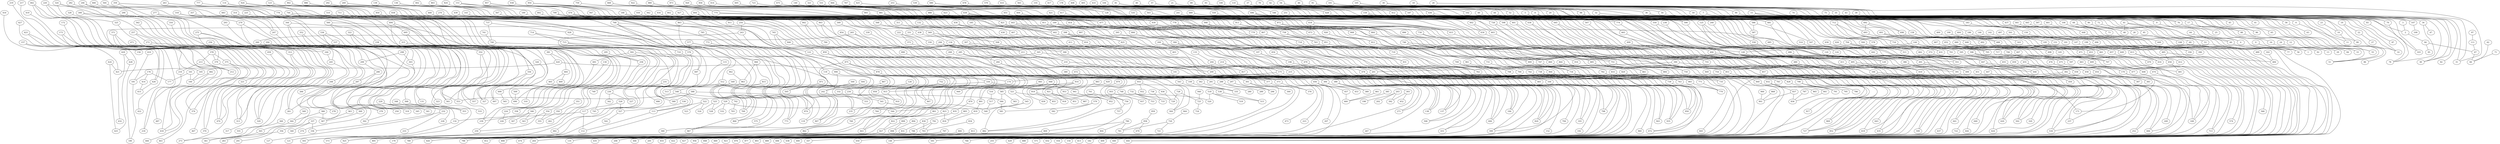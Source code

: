 strict graph {


	"381" [  weight=0 ];

	"381" -- "420" [  weight=0 ];

	"381" -- "464" [  weight=0 ];

	"81" [  weight=0 ];

	"81" -- "102" [  weight=0 ];

	"81" -- "76" [  weight=0 ];

	"81" -- "80" [  weight=0 ];

	"823" [  weight=0 ];

	"823" -- "822" [  weight=0 ];

	"823" -- "818" [  weight=0 ];

	"570" [  weight=0 ];

	"570" -- "716" [  weight=0 ];

	"570" -- "571" [  weight=0 ];

	"321" [  weight=0 ];

	"321" -- "128" [  weight=0 ];

	"321" -- "320" [  weight=0 ];

	"854" [  weight=0 ];

	"854" -- "756" [  weight=0 ];

	"854" -- "855" [  weight=0 ];

	"130" [  weight=0 ];

	"130" -- "239" [  weight=0 ];

	"959" [  weight=0 ];

	"959" -- "958" [  weight=0 ];

	"880" [  weight=0 ];

	"880" -- "912" [  weight=0 ];

	"880" -- "877" [  weight=0 ];

	"880" -- "881" [  weight=0 ];

	"236" [  weight=0 ];

	"236" -- "237" [  weight=0 ];

	"328" [  weight=0 ];

	"328" -- "329" [  weight=0 ];

	"642" [  weight=0 ];

	"642" -- "647" [  weight=0 ];

	"899" [  weight=0 ];

	"899" -- "827" [  weight=0 ];

	"899" -- "898" [  weight=0 ];

	"897" [  weight=0 ];

	"897" -- "825" [  weight=0 ];

	"89" [  weight=0 ];

	"89" -- "88" [  weight=0 ];

	"89" -- "84" [  weight=0 ];

	"7" [  weight=0 ];

	"7" -- "58" [  weight=0 ];

	"7" -- "6" [  weight=0 ];

	"39" [  weight=0 ];

	"39" -- "38" [  weight=0 ];

	"206" [  weight=0 ];

	"206" -- "135" [  weight=0 ];

	"206" -- "207" [  weight=0 ];

	"206" -- "211" [  weight=0 ];

	"153" [  weight=0 ];

	"153" -- "148" [  weight=0 ];

	"153" -- "184" [  weight=0 ];

	"153" -- "152" [  weight=0 ];

	"754" [  weight=0 ];

	"754" -- "852" [  weight=0 ];

	"666" [  weight=0 ];

	"666" -- "593" [  weight=0 ];

	"54" [  weight=0 ];

	"54" -- "59" [  weight=0 ];

	"54" -- "51" [  weight=0 ];

	"54" -- "55" [  weight=0 ];

	"290" [  weight=0 ];

	"290" -- "287" [  weight=0 ];

	"838" [  weight=0 ];

	"838" -- "843" [  weight=0 ];

	"838" -- "789" [  weight=0 ];

	"746" [  weight=0 ];

	"746" -- "751" [  weight=0 ];

	"746" -- "747" [  weight=0 ];

	"746" -- "860" [  weight=0 ];

	"902" [  weight=0 ];

	"902" -- "907" [  weight=0 ];

	"902" -- "903" [  weight=0 ];

	"902" -- "843" [  weight=0 ];

	"439" [  weight=0 ];

	"439" -- "442" [  weight=0 ];

	"439" -- "438" [  weight=0 ];

	"711" [  weight=0 ];

	"711" -- "966" [  weight=0 ];

	"510" [  weight=0 ];

	"510" -- "512" [  weight=0 ];

	"203" [  weight=0 ];

	"203" -- "202" [  weight=0 ];

	"203" -- "392" [  weight=0 ];

	"203" -- "198" [  weight=0 ];

	"890" [  weight=0 ];

	"890" -- "891" [  weight=0 ];

	"433" [  weight=0 ];

	"433" -- "436" [  weight=0 ];

	"832" [  weight=0 ];

	"832" -- "791" [  weight=0 ];

	"832" -- "837" [  weight=0 ];

	"668" [  weight=0 ];

	"668" -- "669" [  weight=0 ];

	"668" -- "775" [  weight=0 ];

	"668" -- "673" [  weight=0 ];

	"97" [  weight=0 ];

	"97" -- "111" [  weight=0 ];

	"942" [  weight=0 ];

	"942" -- "939" [  weight=0 ];

	"942" -- "718" [  weight=0 ];

	"536" [  weight=0 ];

	"536" -- "127" [  weight=0 ];

	"536" -- "537" [  weight=0 ];

	"536" -- "533" [  weight=0 ];

	"400" [  weight=0 ];

	"400" -- "195" [  weight=0 ];

	"692" [  weight=0 ];

	"692" -- "554" [  weight=0 ];

	"692" -- "698" [  weight=0 ];

	"692" -- "693" [  weight=0 ];

	"468" [  weight=0 ];

	"468" -- "377" [  weight=0 ];

	"468" -- "473" [  weight=0 ];

	"767" [  weight=0 ];

	"767" -- "774" [  weight=0 ];

	"767" -- "766" [  weight=0 ];

	"37" [  weight=0 ];

	"37" -- "36" [  weight=0 ];

	"429" [  weight=0 ];

	"429" -- "428" [  weight=0 ];

	"429" -- "432" [  weight=0 ];

	"419" [  weight=0 ];

	"419" -- "418" [  weight=0 ];

	"275" [  weight=0 ];

	"275" -- "278" [  weight=0 ];

	"275" -- "273" [  weight=0 ];

	"275" -- "274" [  weight=0 ];

	"348" [  weight=0 ];

	"348" -- "353" [  weight=0 ];

	"324" [  weight=0 ];

	"324" -- "555" [  weight=0 ];

	"324" -- "329" [  weight=0 ];

	"324" -- "325" [  weight=0 ];

	"395" [  weight=0 ];

	"395" -- "394" [  weight=0 ];

	"456" [  weight=0 ];

	"456" -- "457" [  weight=0 ];

	"456" -- "453" [  weight=0 ];

	"456" -- "389" [  weight=0 ];

	"525" [  weight=0 ];

	"525" -- "528" [  weight=0 ];

	"525" -- "524" [  weight=0 ];

	"49" [  weight=0 ];

	"49" -- "48" [  weight=0 ];

	"842" [  weight=0 ];

	"842" -- "784" [  weight=0 ];

	"842" -- "843" [  weight=0 ];

	"493" [  weight=0 ];

	"493" -- "648" [  weight=0 ];

	"493" -- "488" [  weight=0 ];

	"493" -- "492" [  weight=0 ];

	"21" [  weight=0 ];

	"21" -- "8" [  weight=0 ];

	"21" -- "20" [  weight=0 ];

	"32" [  weight=0 ];

	"32" -- "76" [  weight=0 ];

	"32" -- "33" [  weight=0 ];

	"32" -- "45" [  weight=0 ];

	"359" [  weight=0 ];

	"359" -- "354" [  weight=0 ];

	"359" -- "369" [  weight=0 ];

	"359" -- "358" [  weight=0 ];

	"322" [  weight=0 ];

	"322" -- "323" [  weight=0 ];

	"322" -- "561" [  weight=0 ];

	"322" -- "327" [  weight=0 ];

	"472" [  weight=0 ];

	"472" -- "373" [  weight=0 ];

	"537" [  weight=0 ];

	"537" -- "536" [  weight=0 ];

	"537" -- "552" [  weight=0 ];

	"934" [  weight=0 ];

	"934" -- "727" [  weight=0 ];

	"934" -- "935" [  weight=0 ];

	"748" [  weight=0 ];

	"748" -- "753" [  weight=0 ];

	"8" [  weight=0 ];

	"8" -- "9" [  weight=0 ];

	"8" -- "21" [  weight=0 ];

	"8" -- "13" [  weight=0 ];

	"161" [  weight=0 ];

	"161" -- "160" [  weight=0 ];

	"161" -- "177" [  weight=0 ];

	"667" [  weight=0 ];

	"667" -- "671" [  weight=0 ];

	"346" [  weight=0 ];

	"346" -- "343" [  weight=0 ];

	"346" -- "226" [  weight=0 ];

	"346" -- "347" [  weight=0 ];

	"144" [  weight=0 ];

	"144" -- "145" [  weight=0 ];

	"144" -- "498" [  weight=0 ];

	"144" -- "149" [  weight=0 ];

	"294" [  weight=0 ];

	"294" -- "303" [  weight=0 ];

	"294" -- "291" [  weight=0 ];

	"592" [  weight=0 ];

	"592" -- "593" [  weight=0 ];

	"592" -- "505" [  weight=0 ];

	"592" -- "691" [  weight=0 ];

	"765" [  weight=0 ];

	"765" -- "764" [  weight=0 ];

	"765" -- "846" [  weight=0 ];

	"765" -- "760" [  weight=0 ];

	"105" [  weight=0 ];

	"105" -- "79" [  weight=0 ];

	"105" -- "103" [  weight=0 ];

	"105" -- "107" [  weight=0 ];

	"498" [  weight=0 ];

	"498" -- "144" [  weight=0 ];

	"222" [  weight=0 ];

	"222" -- "210" [  weight=0 ];

	"222" -- "223" [  weight=0 ];

	"222" -- "372" [  weight=0 ];

	"386" [  weight=0 ];

	"386" -- "391" [  weight=0 ];

	"790" [  weight=0 ];

	"790" -- "795" [  weight=0 ];

	"790" -- "786" [  weight=0 ];

	"790" -- "791" [  weight=0 ];

	"903" [  weight=0 ];

	"903" -- "870" [  weight=0 ];

	"903" -- "902" [  weight=0 ];

	"903" -- "839" [  weight=0 ];

	"288" [  weight=0 ];

	"288" -- "296" [  weight=0 ];

	"288" -- "289" [  weight=0 ];

	"91" [  weight=0 ];

	"91" -- "86" [  weight=0 ];

	"91" -- "90" [  weight=0 ];

	"91" -- "99" [  weight=0 ];

	"604" [  weight=0 ];

	"604" -- "601" [  weight=0 ];

	"604" -- "636" [  weight=0 ];

	"100" [  weight=0 ];

	"100" -- "98" [  weight=0 ];

	"728" [  weight=0 ];

	"728" -- "725" [  weight=0 ];

	"728" -- "729" [  weight=0 ];

	"883" [  weight=0 ];

	"883" -- "882" [  weight=0 ];

	"961" [  weight=0 ];

	"961" -- "964" [  weight=0 ];

	"114" [  weight=0 ];

	"114" -- "119" [  weight=0 ];

	"114" -- "115" [  weight=0 ];

	"114" -- "227" [  weight=0 ];

	"123" [  weight=0 ];

	"123" -- "118" [  weight=0 ];

	"123" -- "122" [  weight=0 ];

	"270" [  weight=0 ];

	"270" -- "271" [  weight=0 ];

	"254" [  weight=0 ];

	"254" -- "243" [  weight=0 ];

	"254" -- "334" [  weight=0 ];

	"761" [  weight=0 ];

	"761" -- "756" [  weight=0 ];

	"539" [  weight=0 ];

	"539" -- "546" [  weight=0 ];

	"621" [  weight=0 ];

	"621" -- "624" [  weight=0 ];

	"621" -- "620" [  weight=0 ];

	"621" -- "641" [  weight=0 ];

	"811" [  weight=0 ];

	"811" -- "810" [  weight=0 ];

	"811" -- "806" [  weight=0 ];

	"811" -- "794" [  weight=0 ];

	"136" [  weight=0 ];

	"136" -- "506" [  weight=0 ];

	"136" -- "141" [  weight=0 ];

	"136" -- "137" [  weight=0 ];

	"497" [  weight=0 ];

	"497" -- "496" [  weight=0 ];

	"868" [  weight=0 ];

	"868" -- "901" [  weight=0 ];

	"662" [  weight=0 ];

	"662" -- "475" [  weight=0 ];

	"846" [  weight=0 ];

	"846" -- "847" [  weight=0 ];

	"846" -- "765" [  weight=0 ];

	"139" [  weight=0 ];

	"139" -- "138" [  weight=0 ];

	"875" [  weight=0 ];

	"875" -- "878" [  weight=0 ];

	"875" -- "895" [  weight=0 ];

	"875" -- "874" [  weight=0 ];

	"462" [  weight=0 ];

	"462" -- "467" [  weight=0 ];

	"462" -- "463" [  weight=0 ];

	"462" -- "379" [  weight=0 ];

	"712" [  weight=0 ];

	"712" -- "713" [  weight=0 ];

	"712" -- "716" [  weight=0 ];

	"712" -- "574" [  weight=0 ];

	"293" [  weight=0 ];

	"293" -- "276" [  weight=0 ];

	"913" [  weight=0 ];

	"913" -- "912" [  weight=0 ];

	"913" -- "908" [  weight=0 ];

	"307" [  weight=0 ];

	"307" -- "211" [  weight=0 ];

	"307" -- "305" [  weight=0 ];

	"307" -- "306" [  weight=0 ];

	"360" [  weight=0 ];

	"360" -- "361" [  weight=0 ];

	"660" [  weight=0 ];

	"660" -- "661" [  weight=0 ];

	"660" -- "649" [  weight=0 ];

	"660" -- "657" [  weight=0 ];

	"780" [  weight=0 ];

	"780" -- "781" [  weight=0 ];

	"780" -- "809" [  weight=0 ];

	"780" -- "804" [  weight=0 ];

	"696" [  weight=0 ];

	"696" -- "681" [  weight=0 ];

	"696" -- "693" [  weight=0 ];

	"696" -- "587" [  weight=0 ];

	"877" [  weight=0 ];

	"877" -- "880" [  weight=0 ];

	"940" [  weight=0 ];

	"940" -- "725" [  weight=0 ];

	"962" [  weight=0 ];

	"962" -- "963" [  weight=0 ];

	"173" [  weight=0 ];

	"173" -- "212" [  weight=0 ];

	"173" -- "165" [  weight=0 ];

	"530" [  weight=0 ];

	"530" -- "527" [  weight=0 ];

	"501" [  weight=0 ];

	"501" -- "496" [  weight=0 ];

	"514" [  weight=0 ];

	"514" -- "511" [  weight=0 ];

	"914" [  weight=0 ];

	"914" -- "882" [  weight=0 ];

	"914" -- "915" [  weight=0 ];

	"914" -- "919" [  weight=0 ];

	"567" [  weight=0 ];

	"567" -- "506" [  weight=0 ];

	"626" [  weight=0 ];

	"626" -- "631" [  weight=0 ];

	"217" [  weight=0 ];

	"217" -- "216" [  weight=0 ];

	"394" [  weight=0 ];

	"394" -- "399" [  weight=0 ];

	"394" -- "197" [  weight=0 ];

	"394" -- "395" [  weight=0 ];

	"265" [  weight=0 ];

	"265" -- "260" [  weight=0 ];

	"265" -- "304" [  weight=0 ];

	"265" -- "264" [  weight=0 ];

	"295" [  weight=0 ];

	"295" -- "258" [  weight=0 ];

	"74" [  weight=0 ];

	"74" -- "79" [  weight=0 ];

	"90" [  weight=0 ];

	"90" -- "14" [  weight=0 ];

	"90" -- "91" [  weight=0 ];

	"926" [  weight=0 ];

	"926" -- "923" [  weight=0 ];

	"438" [  weight=0 ];

	"438" -- "435" [  weight=0 ];

	"438" -- "439" [  weight=0 ];

	"529" [  weight=0 ];

	"529" -- "532" [  weight=0 ];

	"529" -- "528" [  weight=0 ];

	"529" -- "544" [  weight=0 ];

	"577" [  weight=0 ];

	"577" -- "575" [  weight=0 ];

	"577" -- "580" [  weight=0 ];

	"577" -- "576" [  weight=0 ];

	"79" [  weight=0 ];

	"79" -- "74" [  weight=0 ];

	"79" -- "78" [  weight=0 ];

	"79" -- "105" [  weight=0 ];

	"352" [  weight=0 ];

	"352" -- "353" [  weight=0 ];

	"352" -- "341" [  weight=0 ];

	"19" [  weight=0 ];

	"19" -- "14" [  weight=0 ];

	"19" -- "22" [  weight=0 ];

	"659" [  weight=0 ];

	"659" -- "658" [  weight=0 ];

	"157" [  weight=0 ];

	"157" -- "156" [  weight=0 ];

	"157" -- "180" [  weight=0 ];

	"125" [  weight=0 ];

	"125" -- "124" [  weight=0 ];

	"125" -- "120" [  weight=0 ];

	"125" -- "534" [  weight=0 ];

	"257" [  weight=0 ];

	"257" -- "272" [  weight=0 ];

	"257" -- "312" [  weight=0 ];

	"211" [  weight=0 ];

	"211" -- "210" [  weight=0 ];

	"211" -- "206" [  weight=0 ];

	"211" -- "307" [  weight=0 ];

	"263" [  weight=0 ];

	"263" -- "258" [  weight=0 ];

	"263" -- "262" [  weight=0 ];

	"455" [  weight=0 ];

	"455" -- "458" [  weight=0 ];

	"455" -- "454" [  weight=0 ];

	"241" [  weight=0 ];

	"241" -- "240" [  weight=0 ];

	"241" -- "252" [  weight=0 ];

	"241" -- "237" [  weight=0 ];

	"231" [  weight=0 ];

	"231" -- "230" [  weight=0 ];

	"305" [  weight=0 ];

	"305" -- "307" [  weight=0 ];

	"305" -- "209" [  weight=0 ];

	"305" -- "304" [  weight=0 ];

	"189" [  weight=0 ];

	"189" -- "184" [  weight=0 ];

	"188" [  weight=0 ];

	"188" -- "149" [  weight=0 ];

	"188" -- "193" [  weight=0 ];

	"200" [  weight=0 ];

	"200" -- "201" [  weight=0 ];

	"200" -- "137" [  weight=0 ];

	"200" -- "205" [  weight=0 ];

	"277" [  weight=0 ];

	"277" -- "279" [  weight=0 ];

	"277" -- "276" [  weight=0 ];

	"585" [  weight=0 ];

	"585" -- "584" [  weight=0 ];

	"585" -- "583" [  weight=0 ];

	"447" [  weight=0 ];

	"447" -- "450" [  weight=0 ];

	"486" [  weight=0 ];

	"486" -- "491" [  weight=0 ];

	"42" [  weight=0 ];

	"42" -- "55" [  weight=0 ];

	"824" [  weight=0 ];

	"824" -- "825" [  weight=0 ];

	"331" [  weight=0 ];

	"331" -- "330" [  weight=0 ];

	"526" [  weight=0 ];

	"526" -- "527" [  weight=0 ];

	"526" -- "117" [  weight=0 ];

	"454" [  weight=0 ];

	"454" -- "455" [  weight=0 ];

	"503" [  weight=0 ];

	"503" -- "502" [  weight=0 ];

	"503" -- "590" [  weight=0 ];

	"471" [  weight=0 ];

	"471" -- "470" [  weight=0 ];

	"434" [  weight=0 ];

	"434" -- "431" [  weight=0 ];

	"434" -- "407" [  weight=0 ];

	"669" [  weight=0 ];

	"669" -- "668" [  weight=0 ];

	"633" [  weight=0 ];

	"633" -- "632" [  weight=0 ];

	"633" -- "628" [  weight=0 ];

	"549" [  weight=0 ];

	"549" -- "548" [  weight=0 ];

	"549" -- "513" [  weight=0 ];

	"896" [  weight=0 ];

	"896" -- "869" [  weight=0 ];

	"617" [  weight=0 ];

	"617" -- "645" [  weight=0 ];

	"617" -- "620" [  weight=0 ];

	"732" [  weight=0 ];

	"732" -- "733" [  weight=0 ];

	"732" -- "729" [  weight=0 ];

	"732" -- "753" [  weight=0 ];

	"789" [  weight=0 ];

	"789" -- "838" [  weight=0 ];

	"339" [  weight=0 ];

	"339" -- "338" [  weight=0 ];

	"110" [  weight=0 ];

	"110" -- "96" [  weight=0 ];

	"110" -- "65" [  weight=0 ];

	"801" [  weight=0 ];

	"801" -- "822" [  weight=0 ];

	"844" [  weight=0 ];

	"844" -- "845" [  weight=0 ];

	"844" -- "763" [  weight=0 ];

	"155" [  weight=0 ];

	"155" -- "186" [  weight=0 ];

	"155" -- "150" [  weight=0 ];

	"155" -- "154" [  weight=0 ];

	"292" [  weight=0 ];

	"292" -- "301" [  weight=0 ];

	"737" [  weight=0 ];

	"737" -- "928" [  weight=0 ];

	"737" -- "740" [  weight=0 ];

	"645" [  weight=0 ];

	"645" -- "640" [  weight=0 ];

	"645" -- "644" [  weight=0 ];

	"645" -- "617" [  weight=0 ];

	"133" [  weight=0 ];

	"133" -- "204" [  weight=0 ];

	"657" [  weight=0 ];

	"657" -- "660" [  weight=0 ];

	"657" -- "656" [  weight=0 ];

	"775" [  weight=0 ];

	"775" -- "668" [  weight=0 ];

	"775" -- "810" [  weight=0 ];

	"775" -- "774" [  weight=0 ];

	"803" [  weight=0 ];

	"803" -- "816" [  weight=0 ];

	"424" [  weight=0 ];

	"424" -- "421" [  weight=0 ];

	"424" -- "425" [  weight=0 ];

	"694" [  weight=0 ];

	"694" -- "556" [  weight=0 ];

	"694" -- "695" [  weight=0 ];

	"694" -- "699" [  weight=0 ];

	"881" [  weight=0 ];

	"881" -- "880" [  weight=0 ];

	"881" -- "885" [  weight=0 ];

	"881" -- "916" [  weight=0 ];

	"938" [  weight=0 ];

	"938" -- "935" [  weight=0 ];

	"382" [  weight=0 ];

	"382" -- "208" [  weight=0 ];

	"382" -- "383" [  weight=0 ];

	"382" -- "387" [  weight=0 ];

	"504" [  weight=0 ];

	"504" -- "505" [  weight=0 ];

	"210" [  weight=0 ];

	"210" -- "384" [  weight=0 ];

	"210" -- "222" [  weight=0 ];

	"210" -- "211" [  weight=0 ];

	"920" [  weight=0 ];

	"920" -- "885" [  weight=0 ];

	"579" [  weight=0 ];

	"579" -- "581" [  weight=0 ];

	"579" -- "582" [  weight=0 ];

	"759" [  weight=0 ];

	"759" -- "758" [  weight=0 ];

	"802" [  weight=0 ];

	"802" -- "778" [  weight=0 ];

	"714" [  weight=0 ];

	"714" -- "576" [  weight=0 ];

	"714" -- "715" [  weight=0 ];

	"731" [  weight=0 ];

	"731" -- "734" [  weight=0 ];

	"664" [  weight=0 ];

	"664" -- "665" [  weight=0 ];

	"664" -- "591" [  weight=0 ];

	"3" [  weight=0 ];

	"3" -- "2" [  weight=0 ];

	"378" [  weight=0 ];

	"378" -- "213" [  weight=0 ];

	"378" -- "379" [  weight=0 ];

	"378" -- "375" [  weight=0 ];

	"230" [  weight=0 ];

	"230" -- "231" [  weight=0 ];

	"230" -- "342" [  weight=0 ];

	"230" -- "227" [  weight=0 ];

	"695" [  weight=0 ];

	"695" -- "697" [  weight=0 ];

	"695" -- "694" [  weight=0 ];

	"695" -- "690" [  weight=0 ];

	"948" [  weight=0 ];

	"948" -- "925" [  weight=0 ];

	"948" -- "953" [  weight=0 ];

	"948" -- "949" [  weight=0 ];

	"397" [  weight=0 ];

	"397" -- "448" [  weight=0 ];

	"314" [  weight=0 ];

	"314" -- "315" [  weight=0 ];

	"314" -- "259" [  weight=0 ];

	"691" [  weight=0 ];

	"691" -- "592" [  weight=0 ];

	"691" -- "690" [  weight=0 ];

	"323" [  weight=0 ];

	"323" -- "322" [  weight=0 ];

	"128" [  weight=0 ];

	"128" -- "129" [  weight=0 ];

	"128" -- "321" [  weight=0 ];

	"476" [  weight=0 ];

	"476" -- "170" [  weight=0 ];

	"476" -- "477" [  weight=0 ];

	"476" -- "481" [  weight=0 ];

	"792" [  weight=0 ];

	"792" -- "793" [  weight=0 ];

	"792" -- "788" [  weight=0 ];

	"185" [  weight=0 ];

	"185" -- "184" [  weight=0 ];

	"185" -- "406" [  weight=0 ];

	"912" [  weight=0 ];

	"912" -- "880" [  weight=0 ];

	"912" -- "913" [  weight=0 ];

	"912" -- "917" [  weight=0 ];

	"741" [  weight=0 ];

	"741" -- "740" [  weight=0 ];

	"676" [  weight=0 ];

	"676" -- "622" [  weight=0 ];

	"676" -- "627" [  weight=0 ];

	"676" -- "677" [  weight=0 ];

	"856" [  weight=0 ];

	"856" -- "750" [  weight=0 ];

	"856" -- "853" [  weight=0 ];

	"856" -- "857" [  weight=0 ];

	"251" [  weight=0 ];

	"251" -- "255" [  weight=0 ];

	"929" [  weight=0 ];

	"929" -- "953" [  weight=0 ];

	"159" [  weight=0 ];

	"159" -- "154" [  weight=0 ];

	"159" -- "182" [  weight=0 ];

	"159" -- "158" [  weight=0 ];

	"900" [  weight=0 ];

	"900" -- "901" [  weight=0 ];

	"916" [  weight=0 ];

	"916" -- "881" [  weight=0 ];

	"716" [  weight=0 ];

	"716" -- "705" [  weight=0 ];

	"716" -- "570" [  weight=0 ];

	"716" -- "712" [  weight=0 ];

	"533" [  weight=0 ];

	"533" -- "536" [  weight=0 ];

	"906" [  weight=0 ];

	"906" -- "874" [  weight=0 ];

	"906" -- "907" [  weight=0 ];

	"375" [  weight=0 ];

	"375" -- "466" [  weight=0 ];

	"375" -- "378" [  weight=0 ];

	"375" -- "374" [  weight=0 ];

	"337" [  weight=0 ];

	"337" -- "340" [  weight=0 ];

	"337" -- "356" [  weight=0 ];

	"337" -- "336" [  weight=0 ];

	"57" [  weight=0 ];

	"57" -- "56" [  weight=0 ];

	"57" -- "52" [  weight=0 ];

	"850" [  weight=0 ];

	"850" -- "847" [  weight=0 ];

	"954" [  weight=0 ];

	"954" -- "950" [  weight=0 ];

	"954" -- "931" [  weight=0 ];

	"954" -- "935" [  weight=0 ];

	"427" [  weight=0 ];

	"427" -- "426" [  weight=0 ];

	"644" [  weight=0 ];

	"644" -- "645" [  weight=0 ];

	"354" [  weight=0 ];

	"354" -- "359" [  weight=0 ];

	"354" -- "343" [  weight=0 ];

	"354" -- "355" [  weight=0 ];

	"473" [  weight=0 ];

	"473" -- "468" [  weight=0 ];

	"933" [  weight=0 ];

	"933" -- "955" [  weight=0 ];

	"933" -- "936" [  weight=0 ];

	"933" -- "932" [  weight=0 ];

	"15" [  weight=0 ];

	"15" -- "10" [  weight=0 ];

	"15" -- "2" [  weight=0 ];

	"15" -- "14" [  weight=0 ];

	"905" [  weight=0 ];

	"905" -- "904" [  weight=0 ];

	"924" [  weight=0 ];

	"924" -- "925" [  weight=0 ];

	"924" -- "967" [  weight=0 ];

	"349" [  weight=0 ];

	"349" -- "364" [  weight=0 ];

	"873" [  weight=0 ];

	"873" -- "872" [  weight=0 ];

	"873" -- "893" [  weight=0 ];

	"845" [  weight=0 ];

	"845" -- "844" [  weight=0 ];

	"485" [  weight=0 ];

	"485" -- "484" [  weight=0 ];

	"485" -- "656" [  weight=0 ];

	"246" [  weight=0 ];

	"246" -- "247" [  weight=0 ];

	"246" -- "244" [  weight=0 ];

	"417" [  weight=0 ];

	"417" -- "412" [  weight=0 ];

	"888" [  weight=0 ];

	"888" -- "893" [  weight=0 ];

	"888" -- "889" [  weight=0 ];

	"372" [  weight=0 ];

	"372" -- "373" [  weight=0 ];

	"372" -- "222" [  weight=0 ];

	"563" [  weight=0 ];

	"563" -- "698" [  weight=0 ];

	"709" [  weight=0 ];

	"709" -- "964" [  weight=0 ];

	"709" -- "708" [  weight=0 ];

	"709" -- "700" [  weight=0 ];

	"768" [  weight=0 ];

	"768" -- "687" [  weight=0 ];

	"768" -- "773" [  weight=0 ];

	"768" -- "769" [  weight=0 ];

	"548" [  weight=0 ];

	"548" -- "549" [  weight=0 ];

	"548" -- "553" [  weight=0 ];

	"548" -- "541" [  weight=0 ];

	"405" [  weight=0 ];

	"405" -- "440" [  weight=0 ];

	"240" [  weight=0 ];

	"240" -- "241" [  weight=0 ];

	"240" -- "124" [  weight=0 ];

	"20" [  weight=0 ];

	"20" -- "17" [  weight=0 ];

	"20" -- "21" [  weight=0 ];

	"20" -- "25" [  weight=0 ];

	"104" [  weight=0 ];

	"104" -- "106" [  weight=0 ];

	"104" -- "77" [  weight=0 ];

	"463" [  weight=0 ];

	"463" -- "462" [  weight=0 ];

	"398" [  weight=0 ];

	"398" -- "399" [  weight=0 ];

	"398" -- "403" [  weight=0 ];

	"398" -- "193" [  weight=0 ];

	"921" [  weight=0 ];

	"921" -- "887" [  weight=0 ];

	"921" -- "918" [  weight=0 ];

	"921" -- "851" [  weight=0 ];

	"602" [  weight=0 ];

	"602" -- "634" [  weight=0 ];

	"602" -- "603" [  weight=0 ];

	"966" [  weight=0 ];

	"966" -- "963" [  weight=0 ];

	"966" -- "967" [  weight=0 ];

	"966" -- "711" [  weight=0 ];

	"312" [  weight=0 ];

	"312" -- "313" [  weight=0 ];

	"312" -- "257" [  weight=0 ];

	"312" -- "317" [  weight=0 ];

	"911" [  weight=0 ];

	"911" -- "910" [  weight=0 ];

	"268" [  weight=0 ];

	"268" -- "281" [  weight=0 ];

	"955" [  weight=0 ];

	"955" -- "933" [  weight=0 ];

	"955" -- "952" [  weight=0 ];

	"955" -- "937" [  weight=0 ];

	"806" [  weight=0 ];

	"806" -- "811" [  weight=0 ];

	"806" -- "798" [  weight=0 ];

	"625" [  weight=0 ];

	"625" -- "624" [  weight=0 ];

	"625" -- "629" [  weight=0 ];

	"301" [  weight=0 ];

	"301" -- "296" [  weight=0 ];

	"301" -- "300" [  weight=0 ];

	"301" -- "292" [  weight=0 ];

	"572" [  weight=0 ];

	"572" -- "597" [  weight=0 ];

	"652" [  weight=0 ];

	"652" -- "661" [  weight=0 ];

	"652" -- "653" [  weight=0 ];

	"453" [  weight=0 ];

	"453" -- "456" [  weight=0 ];

	"654" [  weight=0 ];

	"654" -- "479" [  weight=0 ];

	"693" [  weight=0 ];

	"693" -- "696" [  weight=0 ];

	"693" -- "692" [  weight=0 ];

	"693" -- "688" [  weight=0 ];

	"699" [  weight=0 ];

	"699" -- "694" [  weight=0 ];

	"699" -- "565" [  weight=0 ];

	"736" [  weight=0 ];

	"736" -- "733" [  weight=0 ];

	"282" [  weight=0 ];

	"282" -- "299" [  weight=0 ];

	"5" [  weight=0 ];

	"5" -- "56" [  weight=0 ];

	"5" -- "4" [  weight=0 ];

	"794" [  weight=0 ];

	"794" -- "811" [  weight=0 ];

	"872" [  weight=0 ];

	"872" -- "869" [  weight=0 ];

	"872" -- "904" [  weight=0 ];

	"872" -- "873" [  weight=0 ];

	"878" [  weight=0 ];

	"878" -- "875" [  weight=0 ];

	"878" -- "910" [  weight=0 ];

	"441" [  weight=0 ];

	"441" -- "440" [  weight=0 ];

	"441" -- "444" [  weight=0 ];

	"758" [  weight=0 ];

	"758" -- "763" [  weight=0 ];

	"758" -- "759" [  weight=0 ];

	"758" -- "848" [  weight=0 ];

	"568" [  weight=0 ];

	"568" -- "569" [  weight=0 ];

	"198" [  weight=0 ];

	"198" -- "203" [  weight=0 ];

	"521" [  weight=0 ];

	"521" -- "545" [  weight=0 ];

	"521" -- "520" [  weight=0 ];

	"356" [  weight=0 ];

	"356" -- "361" [  weight=0 ];

	"356" -- "337" [  weight=0 ];

	"190" [  weight=0 ];

	"190" -- "151" [  weight=0 ];

	"190" -- "195" [  weight=0 ];

	"190" -- "191" [  weight=0 ];

	"30" [  weight=0 ];

	"30" -- "35" [  weight=0 ];

	"30" -- "31" [  weight=0 ];

	"30" -- "82" [  weight=0 ];

	"14" [  weight=0 ];

	"14" -- "19" [  weight=0 ];

	"14" -- "90" [  weight=0 ];

	"14" -- "15" [  weight=0 ];

	"782" [  weight=0 ];

	"782" -- "743" [  weight=0 ];

	"782" -- "783" [  weight=0 ];

	"782" -- "840" [  weight=0 ];

	"124" [  weight=0 ];

	"124" -- "125" [  weight=0 ];

	"124" -- "240" [  weight=0 ];

	"778" [  weight=0 ];

	"778" -- "807" [  weight=0 ];

	"778" -- "802" [  weight=0 ];

	"778" -- "779" [  weight=0 ];

	"285" [  weight=0 ];

	"285" -- "264" [  weight=0 ];

	"285" -- "284" [  weight=0 ];

	"522" [  weight=0 ];

	"522" -- "113" [  weight=0 ];

	"522" -- "523" [  weight=0 ];

	"522" -- "524" [  weight=0 ];

	"308" [  weight=0 ];

	"308" -- "261" [  weight=0 ];

	"308" -- "313" [  weight=0 ];

	"887" [  weight=0 ];

	"887" -- "921" [  weight=0 ];

	"683" [  weight=0 ];

	"683" -- "697" [  weight=0 ];

	"688" [  weight=0 ];

	"688" -- "693" [  weight=0 ];

	"214" [  weight=0 ];

	"214" -- "175" [  weight=0 ];

	"214" -- "215" [  weight=0 ];

	"366" [  weight=0 ];

	"366" -- "367" [  weight=0 ];

	"366" -- "364" [  weight=0 ];

	"889" [  weight=0 ];

	"889" -- "888" [  weight=0 ];

	"207" [  weight=0 ];

	"207" -- "206" [  weight=0 ];

	"184" [  weight=0 ];

	"184" -- "153" [  weight=0 ];

	"184" -- "189" [  weight=0 ];

	"184" -- "185" [  weight=0 ];

	"412" [  weight=0 ];

	"412" -- "413" [  weight=0 ];

	"412" -- "417" [  weight=0 ];

	"412" -- "183" [  weight=0 ];

	"706" [  weight=0 ];

	"706" -- "707" [  weight=0 ];

	"152" [  weight=0 ];

	"152" -- "153" [  weight=0 ];

	"927" [  weight=0 ];

	"927" -- "951" [  weight=0 ];

	"859" [  weight=0 ];

	"859" -- "862" [  weight=0 ];

	"859" -- "858" [  weight=0 ];

	"859" -- "915" [  weight=0 ];

	"677" [  weight=0 ];

	"677" -- "676" [  weight=0 ];

	"677" -- "956" [  weight=0 ];

	"677" -- "672" [  weight=0 ];

	"225" [  weight=0 ];

	"225" -- "224" [  weight=0 ];

	"279" [  weight=0 ];

	"279" -- "302" [  weight=0 ];

	"279" -- "278" [  weight=0 ];

	"279" -- "277" [  weight=0 ];

	"436" [  weight=0 ];

	"436" -- "409" [  weight=0 ];

	"436" -- "433" [  weight=0 ];

	"436" -- "437" [  weight=0 ];

	"437" [  weight=0 ];

	"437" -- "440" [  weight=0 ];

	"437" -- "436" [  weight=0 ];

	"117" [  weight=0 ];

	"117" -- "112" [  weight=0 ];

	"117" -- "116" [  weight=0 ];

	"117" -- "526" [  weight=0 ];

	"964" [  weight=0 ];

	"964" -- "709" [  weight=0 ];

	"964" -- "961" [  weight=0 ];

	"964" -- "965" [  weight=0 ];

	"527" [  weight=0 ];

	"527" -- "530" [  weight=0 ];

	"527" -- "526" [  weight=0 ];

	"527" -- "542" [  weight=0 ];

	"170" [  weight=0 ];

	"170" -- "476" [  weight=0 ];

	"170" -- "171" [  weight=0 ];

	"170" -- "168" [  weight=0 ];

	"947" [  weight=0 ];

	"947" -- "943" [  weight=0 ];

	"871" [  weight=0 ];

	"871" -- "874" [  weight=0 ];

	"689" [  weight=0 ];

	"689" -- "684" [  weight=0 ];

	"689" -- "590" [  weight=0 ];

	"786" [  weight=0 ];

	"786" -- "790" [  weight=0 ];

	"917" [  weight=0 ];

	"917" -- "912" [  weight=0 ];

	"158" [  weight=0 ];

	"158" -- "159" [  weight=0 ];

	"158" -- "488" [  weight=0 ];

	"158" -- "163" [  weight=0 ];

	"822" [  weight=0 ];

	"822" -- "827" [  weight=0 ];

	"822" -- "823" [  weight=0 ];

	"822" -- "801" [  weight=0 ];

	"829" [  weight=0 ];

	"829" -- "828" [  weight=0 ];

	"813" [  weight=0 ];

	"813" -- "796" [  weight=0 ];

	"813" -- "812" [  weight=0 ];

	"813" -- "808" [  weight=0 ];

	"363" [  weight=0 ];

	"363" -- "367" [  weight=0 ];

	"886" [  weight=0 ];

	"886" -- "847" [  weight=0 ];

	"886" -- "891" [  weight=0 ];

	"785" [  weight=0 ];

	"785" -- "773" [  weight=0 ];

	"611" [  weight=0 ];

	"611" -- "610" [  weight=0 ];

	"186" [  weight=0 ];

	"186" -- "191" [  weight=0 ];

	"186" -- "155" [  weight=0 ];

	"945" [  weight=0 ];

	"945" -- "949" [  weight=0 ];

	"430" [  weight=0 ];

	"430" -- "431" [  weight=0 ];

	"715" [  weight=0 ];

	"715" -- "714" [  weight=0 ];

	"715" -- "682" [  weight=0 ];

	"715" -- "710" [  weight=0 ];

	"648" [  weight=0 ];

	"648" -- "493" [  weight=0 ];

	"648" -- "613" [  weight=0 ];

	"648" -- "649" [  weight=0 ];

	"531" [  weight=0 ];

	"531" -- "534" [  weight=0 ];

	"556" [  weight=0 ];

	"556" -- "557" [  weight=0 ];

	"556" -- "694" [  weight=0 ];

	"556" -- "561" [  weight=0 ];

	"408" [  weight=0 ];

	"408" -- "187" [  weight=0 ];

	"408" -- "409" [  weight=0 ];

	"351" [  weight=0 ];

	"351" -- "350" [  weight=0 ];

	"175" [  weight=0 ];

	"175" -- "167" [  weight=0 ];

	"175" -- "214" [  weight=0 ];

	"175" -- "174" [  weight=0 ];

	"546" [  weight=0 ];

	"546" -- "547" [  weight=0 ];

	"546" -- "539" [  weight=0 ];

	"680" [  weight=0 ];

	"680" -- "681" [  weight=0 ];

	"680" -- "713" [  weight=0 ];

	"680" -- "578" [  weight=0 ];

	"459" [  weight=0 ];

	"459" -- "470" [  weight=0 ];

	"586" [  weight=0 ];

	"586" -- "547" [  weight=0 ];

	"586" -- "587" [  weight=0 ];

	"575" [  weight=0 ];

	"575" -- "577" [  weight=0 ];

	"13" [  weight=0 ];

	"13" -- "8" [  weight=0 ];

	"479" [  weight=0 ];

	"479" -- "478" [  weight=0 ];

	"479" -- "654" [  weight=0 ];

	"717" [  weight=0 ];

	"717" -- "707" [  weight=0 ];

	"849" [  weight=0 ];

	"849" -- "852" [  weight=0 ];

	"86" [  weight=0 ];

	"86" -- "91" [  weight=0 ];

	"26" [  weight=0 ];

	"26" -- "31" [  weight=0 ];

	"193" [  weight=0 ];

	"193" -- "398" [  weight=0 ];

	"193" -- "188" [  weight=0 ];

	"475" [  weight=0 ];

	"475" -- "477" [  weight=0 ];

	"475" -- "662" [  weight=0 ];

	"944" [  weight=0 ];

	"944" -- "720" [  weight=0 ];

	"499" [  weight=0 ];

	"499" -- "494" [  weight=0 ];

	"309" [  weight=0 ];

	"309" -- "304" [  weight=0 ];

	"445" [  weight=0 ];

	"445" -- "444" [  weight=0 ];

	"445" -- "448" [  weight=0 ];

	"195" [  weight=0 ];

	"195" -- "190" [  weight=0 ];

	"195" -- "194" [  weight=0 ];

	"195" -- "400" [  weight=0 ];

	"443" [  weight=0 ];

	"443" -- "446" [  weight=0 ];

	"443" -- "442" [  weight=0 ];

	"892" [  weight=0 ];

	"892" -- "821" [  weight=0 ];

	"384" [  weight=0 ];

	"384" -- "389" [  weight=0 ];

	"384" -- "210" [  weight=0 ];

	"420" [  weight=0 ];

	"420" -- "381" [  weight=0 ];

	"420" -- "421" [  weight=0 ];

	"420" -- "174" [  weight=0 ];

	"178" [  weight=0 ];

	"178" -- "183" [  weight=0 ];

	"946" [  weight=0 ];

	"946" -- "951" [  weight=0 ];

	"946" -- "923" [  weight=0 ];

	"580" [  weight=0 ];

	"580" -- "577" [  weight=0 ];

	"870" [  weight=0 ];

	"870" -- "835" [  weight=0 ];

	"870" -- "903" [  weight=0 ];

	"229" [  weight=0 ];

	"229" -- "232" [  weight=0 ];

	"229" -- "228" [  weight=0 ];

	"229" -- "116" [  weight=0 ];

	"199" [  weight=0 ];

	"199" -- "194" [  weight=0 ];

	"199" -- "396" [  weight=0 ];

	"740" [  weight=0 ];

	"740" -- "741" [  weight=0 ];

	"740" -- "745" [  weight=0 ];

	"740" -- "737" [  weight=0 ];

	"738" [  weight=0 ];

	"738" -- "743" [  weight=0 ];

	"738" -- "735" [  weight=0 ];

	"738" -- "739" [  weight=0 ];

	"569" [  weight=0 ];

	"569" -- "508" [  weight=0 ];

	"569" -- "568" [  weight=0 ];

	"569" -- "134" [  weight=0 ];

	"480" [  weight=0 ];

	"480" -- "166" [  weight=0 ];

	"815" [  weight=0 ];

	"815" -- "769" [  weight=0 ];

	"262" [  weight=0 ];

	"262" -- "263" [  weight=0 ];

	"227" [  weight=0 ];

	"227" -- "114" [  weight=0 ];

	"227" -- "230" [  weight=0 ];

	"507" [  weight=0 ];

	"507" -- "502" [  weight=0 ];

	"404" [  weight=0 ];

	"404" -- "191" [  weight=0 ];

	"653" [  weight=0 ];

	"653" -- "652" [  weight=0 ];

	"289" [  weight=0 ];

	"289" -- "288" [  weight=0 ];

	"140" [  weight=0 ];

	"140" -- "502" [  weight=0 ];

	"596" [  weight=0 ];

	"596" -- "597" [  weight=0 ];

	"596" -- "609" [  weight=0 ];

	"596" -- "707" [  weight=0 ];

	"804" [  weight=0 ];

	"804" -- "780" [  weight=0 ];

	"636" [  weight=0 ];

	"636" -- "604" [  weight=0 ];

	"636" -- "637" [  weight=0 ];

	"636" -- "641" [  weight=0 ];

	"403" [  weight=0 ];

	"403" -- "398" [  weight=0 ];

	"640" [  weight=0 ];

	"640" -- "645" [  weight=0 ];

	"326" [  weight=0 ];

	"326" -- "327" [  weight=0 ];

	"61" [  weight=0 ];

	"61" -- "48" [  weight=0 ];

	"61" -- "60" [  weight=0 ];

	"61" -- "56" [  weight=0 ];

	"908" [  weight=0 ];

	"908" -- "913" [  weight=0 ];

	"908" -- "876" [  weight=0 ];

	"908" -- "909" [  weight=0 ];

	"428" [  weight=0 ];

	"428" -- "429" [  weight=0 ];

	"428" -- "425" [  weight=0 ];

	"162" [  weight=0 ];

	"162" -- "484" [  weight=0 ];

	"578" [  weight=0 ];

	"578" -- "680" [  weight=0 ];

	"102" [  weight=0 ];

	"102" -- "81" [  weight=0 ];

	"919" [  weight=0 ];

	"919" -- "914" [  weight=0 ];

	"919" -- "855" [  weight=0 ];

	"919" -- "918" [  weight=0 ];

	"388" [  weight=0 ];

	"388" -- "393" [  weight=0 ];

	"388" -- "389" [  weight=0 ];

	"298" [  weight=0 ];

	"298" -- "303" [  weight=0 ];

	"298" -- "299" [  weight=0 ];

	"358" [  weight=0 ];

	"358" -- "359" [  weight=0 ];

	"65" [  weight=0 ];

	"65" -- "110" [  weight=0 ];

	"958" [  weight=0 ];

	"958" -- "679" [  weight=0 ];

	"958" -- "959" [  weight=0 ];

	"958" -- "781" [  weight=0 ];

	"482" [  weight=0 ];

	"482" -- "487" [  weight=0 ];

	"482" -- "160" [  weight=0 ];

	"756" [  weight=0 ];

	"756" -- "854" [  weight=0 ];

	"756" -- "757" [  weight=0 ];

	"756" -- "761" [  weight=0 ];

	"555" [  weight=0 ];

	"555" -- "324" [  weight=0 ];

	"675" [  weight=0 ];

	"675" -- "620" [  weight=0 ];

	"385" [  weight=0 ];

	"385" -- "460" [  weight=0 ];

	"364" [  weight=0 ];

	"364" -- "365" [  weight=0 ];

	"364" -- "349" [  weight=0 ];

	"364" -- "366" [  weight=0 ];

	"478" [  weight=0 ];

	"478" -- "164" [  weight=0 ];

	"478" -- "479" [  weight=0 ];

	"478" -- "483" [  weight=0 ];

	"787" [  weight=0 ];

	"787" -- "836" [  weight=0 ];

	"524" [  weight=0 ];

	"524" -- "525" [  weight=0 ];

	"524" -- "522" [  weight=0 ];

	"904" [  weight=0 ];

	"904" -- "905" [  weight=0 ];

	"904" -- "909" [  weight=0 ];

	"904" -- "872" [  weight=0 ];

	"708" [  weight=0 ];

	"708" -- "709" [  weight=0 ];

	"941" [  weight=0 ];

	"941" -- "952" [  weight=0 ];

	"334" [  weight=0 ];

	"334" -- "335" [  weight=0 ];

	"334" -- "332" [  weight=0 ];

	"334" -- "254" [  weight=0 ];

	"70" [  weight=0 ];

	"70" -- "50" [  weight=0 ];

	"835" [  weight=0 ];

	"835" -- "870" [  weight=0 ];

	"835" -- "830" [  weight=0 ];

	"101" [  weight=0 ];

	"101" -- "103" [  weight=0 ];

	"101" -- "99" [  weight=0 ];

	"101" -- "87" [  weight=0 ];

	"528" [  weight=0 ];

	"528" -- "529" [  weight=0 ];

	"528" -- "525" [  weight=0 ];

	"777" [  weight=0 ];

	"777" -- "776" [  weight=0 ];

	"393" [  weight=0 ];

	"393" -- "392" [  weight=0 ];

	"393" -- "452" [  weight=0 ];

	"393" -- "388" [  weight=0 ];

	"258" [  weight=0 ];

	"258" -- "259" [  weight=0 ];

	"258" -- "263" [  weight=0 ];

	"258" -- "295" [  weight=0 ];

	"894" [  weight=0 ];

	"894" -- "898" [  weight=0 ];

	"187" [  weight=0 ];

	"187" -- "182" [  weight=0 ];

	"187" -- "408" [  weight=0 ];

	"98" [  weight=0 ];

	"98" -- "100" [  weight=0 ];

	"98" -- "96" [  weight=0 ];

	"22" [  weight=0 ];

	"22" -- "27" [  weight=0 ];

	"22" -- "19" [  weight=0 ];

	"489" [  weight=0 ];

	"489" -- "484" [  weight=0 ];

	"344" [  weight=0 ];

	"344" -- "345" [  weight=0 ];

	"344" -- "224" [  weight=0 ];

	"344" -- "341" [  weight=0 ];

	"857" [  weight=0 ];

	"857" -- "856" [  weight=0 ];

	"763" [  weight=0 ];

	"763" -- "844" [  weight=0 ];

	"763" -- "758" [  weight=0 ];

	"763" -- "762" [  weight=0 ];

	"304" [  weight=0 ];

	"304" -- "265" [  weight=0 ];

	"304" -- "309" [  weight=0 ];

	"304" -- "305" [  weight=0 ];

	"853" [  weight=0 ];

	"853" -- "852" [  weight=0 ];

	"853" -- "856" [  weight=0 ];

	"795" [  weight=0 ];

	"795" -- "790" [  weight=0 ];

	"562" [  weight=0 ];

	"562" -- "329" [  weight=0 ];

	"809" [  weight=0 ];

	"809" -- "674" [  weight=0 ];

	"809" -- "780" [  weight=0 ];

	"809" -- "808" [  weight=0 ];

	"169" [  weight=0 ];

	"169" -- "168" [  weight=0 ];

	"169" -- "212" [  weight=0 ];

	"169" -- "164" [  weight=0 ];

	"681" [  weight=0 ];

	"681" -- "684" [  weight=0 ];

	"681" -- "696" [  weight=0 ];

	"681" -- "680" [  weight=0 ];

	"618" [  weight=0 ];

	"618" -- "615" [  weight=0 ];

	"618" -- "673" [  weight=0 ];

	"618" -- "619" [  weight=0 ];

	"389" [  weight=0 ];

	"389" -- "388" [  weight=0 ];

	"389" -- "384" [  weight=0 ];

	"389" -- "456" [  weight=0 ];

	"299" [  weight=0 ];

	"299" -- "286" [  weight=0 ];

	"299" -- "282" [  weight=0 ];

	"299" -- "298" [  weight=0 ];

	"36" [  weight=0 ];

	"36" -- "41" [  weight=0 ];

	"36" -- "37" [  weight=0 ];

	"36" -- "33" [  weight=0 ];

	"315" [  weight=0 ];

	"315" -- "314" [  weight=0 ];

	"315" -- "310" [  weight=0 ];

	"315" -- "327" [  weight=0 ];

	"369" [  weight=0 ];

	"369" -- "359" [  weight=0 ];

	"369" -- "367" [  weight=0 ];

	"704" [  weight=0 ];

	"704" -- "701" [  weight=0 ];

	"704" -- "705" [  weight=0 ];

	"704" -- "631" [  weight=0 ];

	"318" [  weight=0 ];

	"318" -- "247" [  weight=0 ];

	"318" -- "238" [  weight=0 ];

	"318" -- "319" [  weight=0 ];

	"228" [  weight=0 ];

	"228" -- "229" [  weight=0 ];

	"44" [  weight=0 ];

	"44" -- "72" [  weight=0 ];

	"151" [  weight=0 ];

	"151" -- "190" [  weight=0 ];

	"891" [  weight=0 ];

	"891" -- "890" [  weight=0 ];

	"891" -- "819" [  weight=0 ];

	"891" -- "886" [  weight=0 ];

	"674" [  weight=0 ];

	"674" -- "809" [  weight=0 ];

	"243" [  weight=0 ];

	"243" -- "239" [  weight=0 ];

	"243" -- "254" [  weight=0 ];

	"243" -- "242" [  weight=0 ];

	"357" [  weight=0 ];

	"357" -- "368" [  weight=0 ];

	"713" [  weight=0 ];

	"713" -- "680" [  weight=0 ];

	"713" -- "712" [  weight=0 ];

	"594" [  weight=0 ];

	"594" -- "607" [  weight=0 ];

	"594" -- "595" [  weight=0 ];

	"594" -- "705" [  weight=0 ];

	"483" [  weight=0 ];

	"483" -- "478" [  weight=0 ];

	"863" [  weight=0 ];

	"863" -- "862" [  weight=0 ];

	"863" -- "866" [  weight=0 ];

	"68" [  weight=0 ];

	"68" -- "48" [  weight=0 ];

	"68" -- "69" [  weight=0 ];

	"68" -- "73" [  weight=0 ];

	"963" [  weight=0 ];

	"963" -- "966" [  weight=0 ];

	"963" -- "702" [  weight=0 ];

	"963" -- "962" [  weight=0 ];

	"93" [  weight=0 ];

	"93" -- "96" [  weight=0 ];

	"93" -- "88" [  weight=0 ];

	"601" [  weight=0 ];

	"601" -- "600" [  weight=0 ];

	"601" -- "604" [  weight=0 ];

	"601" -- "599" [  weight=0 ];

	"595" [  weight=0 ];

	"595" -- "594" [  weight=0 ];

	"595" -- "597" [  weight=0 ];

	"145" [  weight=0 ];

	"145" -- "144" [  weight=0 ];

	"2" [  weight=0 ];

	"2" -- "3" [  weight=0 ];

	"2" -- "15" [  weight=0 ];

	"2" -- "94" [  weight=0 ];

	"830" [  weight=0 ];

	"830" -- "835" [  weight=0 ];

	"830" -- "793" [  weight=0 ];

	"830" -- "831" [  weight=0 ];

	"935" [  weight=0 ];

	"935" -- "938" [  weight=0 ];

	"935" -- "934" [  weight=0 ];

	"935" -- "954" [  weight=0 ];

	"928" [  weight=0 ];

	"928" -- "925" [  weight=0 ];

	"928" -- "737" [  weight=0 ];

	"269" [  weight=0 ];

	"269" -- "271" [  weight=0 ];

	"269" -- "264" [  weight=0 ];

	"149" [  weight=0 ];

	"149" -- "144" [  weight=0 ];

	"149" -- "188" [  weight=0 ];

	"149" -- "148" [  weight=0 ];

	"392" [  weight=0 ];

	"392" -- "203" [  weight=0 ];

	"392" -- "393" [  weight=0 ];

	"808" [  weight=0 ];

	"808" -- "809" [  weight=0 ];

	"808" -- "813" [  weight=0 ];

	"43" [  weight=0 ];

	"43" -- "38" [  weight=0 ];

	"286" [  weight=0 ];

	"286" -- "299" [  weight=0 ];

	"286" -- "283" [  weight=0 ];

	"286" -- "287" [  weight=0 ];

	"535" [  weight=0 ];

	"535" -- "534" [  weight=0 ];

	"535" -- "550" [  weight=0 ];

	"416" [  weight=0 ];

	"416" -- "421" [  weight=0 ];

	"197" [  weight=0 ];

	"197" -- "192" [  weight=0 ];

	"197" -- "196" [  weight=0 ];

	"197" -- "394" [  weight=0 ];

	"50" [  weight=0 ];

	"50" -- "51" [  weight=0 ];

	"50" -- "70" [  weight=0 ];

	"234" [  weight=0 ];

	"234" -- "235" [  weight=0 ];

	"651" [  weight=0 ];

	"651" -- "650" [  weight=0 ];

	"651" -- "598" [  weight=0 ];

	"744" [  weight=0 ];

	"744" -- "745" [  weight=0 ];

	"744" -- "866" [  weight=0 ];

	"744" -- "749" [  weight=0 ];

	"311" [  weight=0 ];

	"311" -- "306" [  weight=0 ];

	"442" [  weight=0 ];

	"442" -- "399" [  weight=0 ];

	"442" -- "443" [  weight=0 ];

	"442" -- "439" [  weight=0 ];

	"840" [  weight=0 ];

	"840" -- "782" [  weight=0 ];

	"840" -- "865" [  weight=0 ];

	"840" -- "841" [  weight=0 ];

	"614" [  weight=0 ];

	"614" -- "615" [  weight=0 ];

	"9" [  weight=0 ];

	"9" -- "8" [  weight=0 ];

	"9" -- "4" [  weight=0 ];

	"431" [  weight=0 ];

	"431" -- "430" [  weight=0 ];

	"431" -- "434" [  weight=0 ];

	"466" [  weight=0 ];

	"466" -- "375" [  weight=0 ];

	"204" [  weight=0 ];

	"204" -- "133" [  weight=0 ];

	"204" -- "205" [  weight=0 ];

	"204" -- "209" [  weight=0 ];

	"17" [  weight=0 ];

	"17" -- "16" [  weight=0 ];

	"17" -- "12" [  weight=0 ];

	"17" -- "20" [  weight=0 ];

	"464" [  weight=0 ];

	"464" -- "381" [  weight=0 ];

	"464" -- "469" [  weight=0 ];

	"464" -- "465" [  weight=0 ];

	"671" [  weight=0 ];

	"671" -- "670" [  weight=0 ];

	"671" -- "667" [  weight=0 ];

	"671" -- "616" [  weight=0 ];

	"834" [  weight=0 ];

	"834" -- "793" [  weight=0 ];

	"491" [  weight=0 ];

	"491" -- "486" [  weight=0 ];

	"491" -- "490" [  weight=0 ];

	"491" -- "646" [  weight=0 ];

	"866" [  weight=0 ];

	"866" -- "863" [  weight=0 ];

	"866" -- "744" [  weight=0 ];

	"552" [  weight=0 ];

	"552" -- "537" [  weight=0 ];

	"552" -- "553" [  weight=0 ];

	"552" -- "131" [  weight=0 ];

	"698" [  weight=0 ];

	"698" -- "692" [  weight=0 ];

	"698" -- "566" [  weight=0 ];

	"698" -- "563" [  weight=0 ];

	"598" [  weight=0 ];

	"598" -- "638" [  weight=0 ];

	"598" -- "651" [  weight=0 ];

	"598" -- "599" [  weight=0 ];

	"18" [  weight=0 ];

	"18" -- "31" [  weight=0 ];

	"83" [  weight=0 ];

	"83" -- "78" [  weight=0 ];

	"452" [  weight=0 ];

	"452" -- "393" [  weight=0 ];

	"166" [  weight=0 ];

	"166" -- "480" [  weight=0 ];

	"166" -- "167" [  weight=0 ];

	"166" -- "171" [  weight=0 ];

	"867" [  weight=0 ];

	"867" -- "907" [  weight=0 ];

	"697" [  weight=0 ];

	"697" -- "695" [  weight=0 ];

	"697" -- "683" [  weight=0 ];

	"679" [  weight=0 ];

	"679" -- "958" [  weight=0 ];

	"141" [  weight=0 ];

	"141" -- "136" [  weight=0 ];

	"31" [  weight=0 ];

	"31" -- "18" [  weight=0 ];

	"31" -- "26" [  weight=0 ];

	"31" -- "30" [  weight=0 ];

	"542" [  weight=0 ];

	"542" -- "527" [  weight=0 ];

	"306" [  weight=0 ];

	"306" -- "311" [  weight=0 ];

	"306" -- "267" [  weight=0 ];

	"306" -- "307" [  weight=0 ];

	"541" [  weight=0 ];

	"541" -- "540" [  weight=0 ];

	"541" -- "548" [  weight=0 ];

	"632" [  weight=0 ];

	"632" -- "633" [  weight=0 ];

	"205" [  weight=0 ];

	"205" -- "204" [  weight=0 ];

	"205" -- "200" [  weight=0 ];

	"413" [  weight=0 ];

	"413" -- "412" [  weight=0 ];

	"409" [  weight=0 ];

	"409" -- "436" [  weight=0 ];

	"409" -- "408" [  weight=0 ];

	"260" [  weight=0 ];

	"260" -- "265" [  weight=0 ];

	"260" -- "261" [  weight=0 ];

	"865" [  weight=0 ];

	"865" -- "840" [  weight=0 ];

	"588" [  weight=0 ];

	"588" -- "584" [  weight=0 ];

	"588" -- "589" [  weight=0 ];

	"332" [  weight=0 ];

	"332" -- "334" [  weight=0 ];

	"332" -- "333" [  weight=0 ];

	"223" [  weight=0 ];

	"223" -- "222" [  weight=0 ];

	"171" [  weight=0 ];

	"171" -- "170" [  weight=0 ];

	"171" -- "166" [  weight=0 ];

	"742" [  weight=0 ];

	"742" -- "743" [  weight=0 ];

	"930" [  weight=0 ];

	"930" -- "931" [  weight=0 ];

	"855" [  weight=0 ];

	"855" -- "854" [  weight=0 ];

	"855" -- "919" [  weight=0 ];

	"35" [  weight=0 ];

	"35" -- "34" [  weight=0 ];

	"35" -- "38" [  weight=0 ];

	"35" -- "30" [  weight=0 ];

	"446" [  weight=0 ];

	"446" -- "443" [  weight=0 ];

	"819" [  weight=0 ];

	"819" -- "818" [  weight=0 ];

	"819" -- "891" [  weight=0 ];

	"316" [  weight=0 ];

	"316" -- "245" [  weight=0 ];

	"512" [  weight=0 ];

	"512" -- "513" [  weight=0 ];

	"512" -- "510" [  weight=0 ];

	"183" [  weight=0 ];

	"183" -- "182" [  weight=0 ];

	"183" -- "412" [  weight=0 ];

	"183" -- "178" [  weight=0 ];

	"670" [  weight=0 ];

	"670" -- "671" [  weight=0 ];

	"953" [  weight=0 ];

	"953" -- "952" [  weight=0 ];

	"953" -- "948" [  weight=0 ];

	"953" -- "929" [  weight=0 ];

	"237" [  weight=0 ];

	"237" -- "241" [  weight=0 ];

	"237" -- "236" [  weight=0 ];

	"59" [  weight=0 ];

	"59" -- "58" [  weight=0 ];

	"59" -- "54" [  weight=0 ];

	"421" [  weight=0 ];

	"421" -- "420" [  weight=0 ];

	"421" -- "424" [  weight=0 ];

	"421" -- "416" [  weight=0 ];

	"907" [  weight=0 ];

	"907" -- "906" [  weight=0 ];

	"907" -- "902" [  weight=0 ];

	"907" -- "867" [  weight=0 ];

	"564" [  weight=0 ];

	"564" -- "557" [  weight=0 ];

	"730" [  weight=0 ];

	"730" -- "751" [  weight=0 ];

	"730" -- "727" [  weight=0 ];

	"957" [  weight=0 ];

	"957" -- "960" [  weight=0 ];

	"957" -- "943" [  weight=0 ];

	"957" -- "956" [  weight=0 ];

	"937" [  weight=0 ];

	"937" -- "955" [  weight=0 ];

	"347" [  weight=0 ];

	"347" -- "346" [  weight=0 ];

	"163" [  weight=0 ];

	"163" -- "158" [  weight=0 ];

	"338" [  weight=0 ];

	"338" -- "339" [  weight=0 ];

	"338" -- "335" [  weight=0 ];

	"494" [  weight=0 ];

	"494" -- "499" [  weight=0 ];

	"494" -- "495" [  weight=0 ];

	"494" -- "148" [  weight=0 ];

	"702" [  weight=0 ];

	"702" -- "963" [  weight=0 ];

	"702" -- "703" [  weight=0 ];

	"156" [  weight=0 ];

	"156" -- "157" [  weight=0 ];

	"932" [  weight=0 ];

	"932" -- "933" [  weight=0 ];

	"812" [  weight=0 ];

	"812" -- "813" [  weight=0 ];

	"630" [  weight=0 ];

	"630" -- "631" [  weight=0 ];

	"557" [  weight=0 ];

	"557" -- "556" [  weight=0 ];

	"557" -- "564" [  weight=0 ];

	"605" [  weight=0 ];

	"605" -- "603" [  weight=0 ];

	"69" [  weight=0 ];

	"69" -- "68" [  weight=0 ];

	"590" [  weight=0 ];

	"590" -- "689" [  weight=0 ];

	"590" -- "591" [  weight=0 ];

	"590" -- "503" [  weight=0 ];

	"703" [  weight=0 ];

	"703" -- "702" [  weight=0 ];

	"545" [  weight=0 ];

	"545" -- "540" [  weight=0 ];

	"545" -- "544" [  weight=0 ];

	"545" -- "521" [  weight=0 ];

	"461" [  weight=0 ];

	"461" -- "460" [  weight=0 ];

	"516" [  weight=0 ];

	"516" -- "517" [  weight=0 ];

	"48" [  weight=0 ];

	"48" -- "61" [  weight=0 ];

	"48" -- "68" [  weight=0 ];

	"48" -- "49" [  weight=0 ];

	"559" [  weight=0 ];

	"559" -- "558" [  weight=0 ];

	"710" [  weight=0 ];

	"710" -- "687" [  weight=0 ];

	"710" -- "715" [  weight=0 ];

	"656" [  weight=0 ];

	"656" -- "657" [  weight=0 ];

	"656" -- "481" [  weight=0 ];

	"656" -- "485" [  weight=0 ];

	"965" [  weight=0 ];

	"965" -- "770" [  weight=0 ];

	"965" -- "964" [  weight=0 ];

	"379" [  weight=0 ];

	"379" -- "418" [  weight=0 ];

	"379" -- "378" [  weight=0 ];

	"379" -- "462" [  weight=0 ];

	"390" [  weight=0 ];

	"390" -- "391" [  weight=0 ];

	"390" -- "201" [  weight=0 ];

	"814" [  weight=0 ];

	"814" -- "810" [  weight=0 ];

	"396" [  weight=0 ];

	"396" -- "199" [  weight=0 ];

	"213" [  weight=0 ];

	"213" -- "216" [  weight=0 ];

	"213" -- "212" [  weight=0 ];

	"213" -- "378" [  weight=0 ];

	"401" [  weight=0 ];

	"401" -- "444" [  weight=0 ];

	"637" [  weight=0 ];

	"637" -- "636" [  weight=0 ];

	"134" [  weight=0 ];

	"134" -- "569" [  weight=0 ];

	"134" -- "135" [  weight=0 ];

	"720" [  weight=0 ];

	"720" -- "781" [  weight=0 ];

	"720" -- "721" [  weight=0 ];

	"720" -- "944" [  weight=0 ];

	"723" [  weight=0 ];

	"723" -- "726" [  weight=0 ];

	"723" -- "722" [  weight=0 ];

	"256" [  weight=0 ];

	"256" -- "261" [  weight=0 ];

	"148" [  weight=0 ];

	"148" -- "153" [  weight=0 ];

	"148" -- "494" [  weight=0 ];

	"148" -- "149" [  weight=0 ];

	"176" [  weight=0 ];

	"176" -- "414" [  weight=0 ];

	"176" -- "177" [  weight=0 ];

	"176" -- "181" [  weight=0 ];

	"772" [  weight=0 ];

	"772" -- "773" [  weight=0 ];

	"772" -- "967" [  weight=0 ];

	"94" [  weight=0 ];

	"94" -- "2" [  weight=0 ];

	"94" -- "67" [  weight=0 ];

	"94" -- "95" [  weight=0 ];

	"192" [  weight=0 ];

	"192" -- "197" [  weight=0 ];

	"599" [  weight=0 ];

	"599" -- "598" [  weight=0 ];

	"599" -- "601" [  weight=0 ];

	"232" [  weight=0 ];

	"232" -- "336" [  weight=0 ];

	"232" -- "229" [  weight=0 ];

	"232" -- "233" [  weight=0 ];

	"414" [  weight=0 ];

	"414" -- "415" [  weight=0 ];

	"414" -- "176" [  weight=0 ];

	"687" [  weight=0 ];

	"687" -- "710" [  weight=0 ];

	"687" -- "686" [  weight=0 ];

	"687" -- "768" [  weight=0 ];

	"686" [  weight=0 ];

	"686" -- "687" [  weight=0 ];

	"587" [  weight=0 ];

	"587" -- "696" [  weight=0 ];

	"587" -- "586" [  weight=0 ];

	"587" -- "558" [  weight=0 ];

	"682" [  weight=0 ];

	"682" -- "715" [  weight=0 ];

	"879" [  weight=0 ];

	"879" -- "882" [  weight=0 ];

	"457" [  weight=0 ];

	"457" -- "456" [  weight=0 ];

	"457" -- "460" [  weight=0 ];

	"96" [  weight=0 ];

	"96" -- "110" [  weight=0 ];

	"96" -- "93" [  weight=0 ];

	"96" -- "98" [  weight=0 ];

	"771" [  weight=0 ];

	"771" -- "770" [  weight=0 ];

	"639" [  weight=0 ];

	"639" -- "619" [  weight=0 ];

	"639" -- "638" [  weight=0 ];

	"639" -- "634" [  weight=0 ];

	"150" [  weight=0 ];

	"150" -- "496" [  weight=0 ];

	"150" -- "155" [  weight=0 ];

	"474" [  weight=0 ];

	"474" -- "168" [  weight=0 ];

	"120" [  weight=0 ];

	"120" -- "125" [  weight=0 ];

	"132" [  weight=0 ];

	"132" -- "137" [  weight=0 ];

	"367" [  weight=0 ];

	"367" -- "366" [  weight=0 ];

	"367" -- "363" [  weight=0 ];

	"367" -- "369" [  weight=0 ];

	"336" [  weight=0 ];

	"336" -- "337" [  weight=0 ];

	"336" -- "232" [  weight=0 ];

	"571" [  weight=0 ];

	"571" -- "570" [  weight=0 ];

	"492" [  weight=0 ];

	"492" -- "493" [  weight=0 ];

	"303" [  weight=0 ];

	"303" -- "298" [  weight=0 ];

	"303" -- "302" [  weight=0 ];

	"303" -- "294" [  weight=0 ];

	"174" [  weight=0 ];

	"174" -- "179" [  weight=0 ];

	"174" -- "175" [  weight=0 ];

	"174" -- "420" [  weight=0 ];

	"831" [  weight=0 ];

	"831" -- "830" [  weight=0 ];

	"831" -- "826" [  weight=0 ];

	"733" [  weight=0 ];

	"733" -- "732" [  weight=0 ];

	"733" -- "736" [  weight=0 ];

	"574" [  weight=0 ];

	"574" -- "712" [  weight=0 ];

	"460" [  weight=0 ];

	"460" -- "457" [  weight=0 ];

	"460" -- "385" [  weight=0 ];

	"460" -- "461" [  weight=0 ];

	"264" [  weight=0 ];

	"264" -- "265" [  weight=0 ];

	"264" -- "269" [  weight=0 ];

	"264" -- "285" [  weight=0 ];

	"215" [  weight=0 ];

	"215" -- "214" [  weight=0 ];

	"371" [  weight=0 ];

	"371" -- "470" [  weight=0 ];

	"371" -- "370" [  weight=0 ];

	"371" -- "374" [  weight=0 ];

	"127" [  weight=0 ];

	"127" -- "536" [  weight=0 ];

	"747" [  weight=0 ];

	"747" -- "734" [  weight=0 ];

	"747" -- "746" [  weight=0 ];

	"649" [  weight=0 ];

	"649" -- "648" [  weight=0 ];

	"649" -- "660" [  weight=0 ];

	"628" [  weight=0 ];

	"628" -- "629" [  weight=0 ];

	"628" -- "633" [  weight=0 ];

	"517" [  weight=0 ];

	"517" -- "540" [  weight=0 ];

	"517" -- "516" [  weight=0 ];

	"558" [  weight=0 ];

	"558" -- "587" [  weight=0 ];

	"558" -- "559" [  weight=0 ];

	"558" -- "551" [  weight=0 ];

	"118" [  weight=0 ];

	"118" -- "119" [  weight=0 ];

	"118" -- "123" [  weight=0 ];

	"547" [  weight=0 ];

	"547" -- "546" [  weight=0 ];

	"547" -- "511" [  weight=0 ];

	"547" -- "586" [  weight=0 ];

	"219" [  weight=0 ];

	"219" -- "218" [  weight=0 ];

	"513" [  weight=0 ];

	"513" -- "549" [  weight=0 ];

	"513" -- "512" [  weight=0 ];

	"847" [  weight=0 ];

	"847" -- "846" [  weight=0 ];

	"847" -- "850" [  weight=0 ];

	"847" -- "886" [  weight=0 ];

	"465" [  weight=0 ];

	"465" -- "464" [  weight=0 ];

	"333" [  weight=0 ];

	"333" -- "332" [  weight=0 ];

	"167" [  weight=0 ];

	"167" -- "166" [  weight=0 ];

	"167" -- "175" [  weight=0 ];

	"615" [  weight=0 ];

	"615" -- "643" [  weight=0 ];

	"615" -- "614" [  weight=0 ];

	"615" -- "618" [  weight=0 ];

	"23" [  weight=0 ];

	"23" -- "10" [  weight=0 ];

	"922" [  weight=0 ];

	"922" -- "923" [  weight=0 ];

	"233" [  weight=0 ];

	"233" -- "232" [  weight=0 ];

	"224" [  weight=0 ];

	"224" -- "225" [  weight=0 ];

	"224" -- "226" [  weight=0 ];

	"224" -- "344" [  weight=0 ];

	"373" [  weight=0 ];

	"373" -- "376" [  weight=0 ];

	"373" -- "372" [  weight=0 ];

	"373" -- "472" [  weight=0 ];

	"411" [  weight=0 ];

	"411" -- "406" [  weight=0 ];

	"613" [  weight=0 ];

	"613" -- "612" [  weight=0 ];

	"613" -- "616" [  weight=0 ];

	"613" -- "648" [  weight=0 ];

	"253" [  weight=0 ];

	"253" -- "252" [  weight=0 ];

	"253" -- "255" [  weight=0 ];

	"253" -- "249" [  weight=0 ];

	"893" [  weight=0 ];

	"893" -- "888" [  weight=0 ];

	"893" -- "873" [  weight=0 ];

	"705" [  weight=0 ];

	"705" -- "716" [  weight=0 ];

	"705" -- "594" [  weight=0 ];

	"705" -- "704" [  weight=0 ];

	"776" [  weight=0 ];

	"776" -- "593" [  weight=0 ];

	"776" -- "769" [  weight=0 ];

	"776" -- "777" [  weight=0 ];

	"115" [  weight=0 ];

	"115" -- "113" [  weight=0 ];

	"115" -- "114" [  weight=0 ];

	"196" [  weight=0 ];

	"196" -- "197" [  weight=0 ];

	"196" -- "201" [  weight=0 ];

	"655" [  weight=0 ];

	"655" -- "658" [  weight=0 ];

	"532" [  weight=0 ];

	"532" -- "529" [  weight=0 ];

	"821" [  weight=0 ];

	"821" -- "816" [  weight=0 ];

	"821" -- "820" [  weight=0 ];

	"821" -- "892" [  weight=0 ];

	"502" [  weight=0 ];

	"502" -- "507" [  weight=0 ];

	"502" -- "140" [  weight=0 ];

	"502" -- "503" [  weight=0 ];

	"261" [  weight=0 ];

	"261" -- "308" [  weight=0 ];

	"261" -- "260" [  weight=0 ];

	"261" -- "256" [  weight=0 ];

	"52" [  weight=0 ];

	"52" -- "53" [  weight=0 ];

	"52" -- "57" [  weight=0 ];

	"800" [  weight=0 ];

	"800" -- "796" [  weight=0 ];

	"678" [  weight=0 ];

	"678" -- "629" [  weight=0 ];

	"212" [  weight=0 ];

	"212" -- "169" [  weight=0 ];

	"212" -- "173" [  weight=0 ];

	"212" -- "213" [  weight=0 ];

	"622" [  weight=0 ];

	"622" -- "676" [  weight=0 ];

	"665" [  weight=0 ];

	"665" -- "664" [  weight=0 ];

	"665" -- "610" [  weight=0 ];

	"291" [  weight=0 ];

	"291" -- "294" [  weight=0 ];

	"752" [  weight=0 ];

	"752" -- "858" [  weight=0 ];

	"172" [  weight=0 ];

	"172" -- "418" [  weight=0 ];

	"325" [  weight=0 ];

	"325" -- "324" [  weight=0 ];

	"325" -- "313" [  weight=0 ];

	"380" [  weight=0 ];

	"380" -- "377" [  weight=0 ];

	"310" [  weight=0 ];

	"310" -- "315" [  weight=0 ];

	"647" [  weight=0 ];

	"647" -- "658" [  weight=0 ];

	"647" -- "642" [  weight=0 ];

	"647" -- "646" [  weight=0 ];

	"410" [  weight=0 ];

	"410" -- "181" [  weight=0 ];

	"284" [  weight=0 ];

	"284" -- "281" [  weight=0 ];

	"284" -- "297" [  weight=0 ];

	"284" -- "285" [  weight=0 ];

	"432" [  weight=0 ];

	"432" -- "429" [  weight=0 ];

	"833" [  weight=0 ];

	"833" -- "828" [  weight=0 ];

	"34" [  weight=0 ];

	"34" -- "78" [  weight=0 ];

	"34" -- "47" [  weight=0 ];

	"34" -- "35" [  weight=0 ];

	"252" [  weight=0 ];

	"252" -- "253" [  weight=0 ];

	"252" -- "241" [  weight=0 ];

	"951" [  weight=0 ];

	"951" -- "927" [  weight=0 ];

	"951" -- "946" [  weight=0 ];

	"951" -- "950" [  weight=0 ];

	"75" [  weight=0 ];

	"75" -- "107" [  weight=0 ];

	"739" [  weight=0 ];

	"739" -- "770" [  weight=0 ];

	"739" -- "738" [  weight=0 ];

	"915" [  weight=0 ];

	"915" -- "859" [  weight=0 ];

	"915" -- "910" [  weight=0 ];

	"915" -- "914" [  weight=0 ];

	"423" [  weight=0 ];

	"423" -- "422" [  weight=0 ];

	"423" -- "426" [  weight=0 ];

	"609" [  weight=0 ];

	"609" -- "596" [  weight=0 ];

	"609" -- "608" [  weight=0 ];

	"87" [  weight=0 ];

	"87" -- "101" [  weight=0 ];

	"33" [  weight=0 ];

	"33" -- "36" [  weight=0 ];

	"33" -- "32" [  weight=0 ];

	"554" [  weight=0 ];

	"554" -- "692" [  weight=0 ];

	"278" [  weight=0 ];

	"278" -- "275" [  weight=0 ];

	"278" -- "279" [  weight=0 ];

	"179" [  weight=0 ];

	"179" -- "174" [  weight=0 ];

	"458" [  weight=0 ];

	"458" -- "455" [  weight=0 ];

	"458" -- "383" [  weight=0 ];

	"828" [  weight=0 ];

	"828" -- "833" [  weight=0 ];

	"828" -- "791" [  weight=0 ];

	"828" -- "829" [  weight=0 ];

	"111" [  weight=0 ];

	"111" -- "67" [  weight=0 ];

	"111" -- "97" [  weight=0 ];

	"816" [  weight=0 ];

	"816" -- "821" [  weight=0 ];

	"816" -- "803" [  weight=0 ];

	"816" -- "817" [  weight=0 ];

	"64" [  weight=0 ];

	"64" -- "60" [  weight=0 ];

	"939" [  weight=0 ];

	"939" -- "950" [  weight=0 ];

	"939" -- "942" [  weight=0 ];

	"511" [  weight=0 ];

	"511" -- "547" [  weight=0 ];

	"511" -- "514" [  weight=0 ];

	"55" [  weight=0 ];

	"55" -- "54" [  weight=0 ];

	"55" -- "42" [  weight=0 ];

	"62" [  weight=0 ];

	"62" -- "66" [  weight=0 ];

	"779" [  weight=0 ];

	"779" -- "778" [  weight=0 ];

	"779" -- "718" [  weight=0 ];

	"506" [  weight=0 ];

	"506" -- "136" [  weight=0 ];

	"506" -- "567" [  weight=0 ];

	"885" [  weight=0 ];

	"885" -- "881" [  weight=0 ];

	"885" -- "884" [  weight=0 ];

	"885" -- "920" [  weight=0 ];

	"509" [  weight=0 ];

	"509" -- "690" [  weight=0 ];

	"181" [  weight=0 ];

	"181" -- "410" [  weight=0 ];

	"181" -- "176" [  weight=0 ];

	"181" -- "180" [  weight=0 ];

	"451" [  weight=0 ];

	"451" -- "450" [  weight=0 ];

	"341" [  weight=0 ];

	"341" -- "352" [  weight=0 ];

	"341" -- "344" [  weight=0 ];

	"287" [  weight=0 ];

	"287" -- "286" [  weight=0 ];

	"287" -- "266" [  weight=0 ];

	"287" -- "290" [  weight=0 ];

	"320" [  weight=0 ];

	"320" -- "321" [  weight=0 ];

	"10" [  weight=0 ];

	"10" -- "15" [  weight=0 ];

	"10" -- "11" [  weight=0 ];

	"10" -- "23" [  weight=0 ];

	"860" [  weight=0 ];

	"860" -- "861" [  weight=0 ];

	"860" -- "746" [  weight=0 ];

	"593" [  weight=0 ];

	"593" -- "592" [  weight=0 ];

	"593" -- "666" [  weight=0 ];

	"593" -- "776" [  weight=0 ];

	"40" [  weight=0 ];

	"40" -- "53" [  weight=0 ];

	"255" [  weight=0 ];

	"255" -- "253" [  weight=0 ];

	"255" -- "251" [  weight=0 ];

	"220" [  weight=0 ];

	"220" -- "221" [  weight=0 ];

	"220" -- "370" [  weight=0 ];

	"220" -- "208" [  weight=0 ];

	"58" [  weight=0 ];

	"58" -- "63" [  weight=0 ];

	"58" -- "59" [  weight=0 ];

	"58" -- "7" [  weight=0 ];

	"272" [  weight=0 ];

	"272" -- "273" [  weight=0 ];

	"272" -- "244" [  weight=0 ];

	"272" -- "257" [  weight=0 ];

	"646" [  weight=0 ];

	"646" -- "491" [  weight=0 ];

	"646" -- "647" [  weight=0 ];

	"226" [  weight=0 ];

	"226" -- "346" [  weight=0 ];

	"226" -- "224" [  weight=0 ];

	"810" [  weight=0 ];

	"810" -- "775" [  weight=0 ];

	"810" -- "814" [  weight=0 ];

	"810" -- "811" [  weight=0 ];

	"608" [  weight=0 ];

	"608" -- "609" [  weight=0 ];

	"607" [  weight=0 ];

	"607" -- "594" [  weight=0 ];

	"244" [  weight=0 ];

	"244" -- "272" [  weight=0 ];

	"244" -- "246" [  weight=0 ];

	"244" -- "245" [  weight=0 ];

	"342" [  weight=0 ];

	"342" -- "230" [  weight=0 ];

	"508" [  weight=0 ];

	"508" -- "569" [  weight=0 ];

	"508" -- "138" [  weight=0 ];

	"4" [  weight=0 ];

	"4" -- "9" [  weight=0 ];

	"4" -- "5" [  weight=0 ];

	"726" [  weight=0 ];

	"726" -- "727" [  weight=0 ];

	"726" -- "723" [  weight=0 ];

	"726" -- "755" [  weight=0 ];

	"467" [  weight=0 ];

	"467" -- "462" [  weight=0 ];

	"209" [  weight=0 ];

	"209" -- "208" [  weight=0 ];

	"209" -- "305" [  weight=0 ];

	"209" -- "204" [  weight=0 ];

	"180" [  weight=0 ];

	"180" -- "181" [  weight=0 ];

	"180" -- "157" [  weight=0 ];

	"368" [  weight=0 ];

	"368" -- "353" [  weight=0 ];

	"368" -- "357" [  weight=0 ];

	"783" [  weight=0 ];

	"783" -- "782" [  weight=0 ];

	"300" [  weight=0 ];

	"300" -- "301" [  weight=0 ];

	"487" [  weight=0 ];

	"487" -- "482" [  weight=0 ];

	"518" [  weight=0 ];

	"518" -- "520" [  weight=0 ];

	"518" -- "519" [  weight=0 ];

	"518" -- "515" [  weight=0 ];

	"841" [  weight=0 ];

	"841" -- "840" [  weight=0 ];

	"841" -- "836" [  weight=0 ];

	"106" [  weight=0 ];

	"106" -- "73" [  weight=0 ];

	"106" -- "108" [  weight=0 ];

	"106" -- "104" [  weight=0 ];

	"113" [  weight=0 ];

	"113" -- "112" [  weight=0 ];

	"113" -- "115" [  weight=0 ];

	"113" -- "522" [  weight=0 ];

	"164" [  weight=0 ];

	"164" -- "478" [  weight=0 ];

	"164" -- "169" [  weight=0 ];

	"837" [  weight=0 ];

	"837" -- "901" [  weight=0 ];

	"837" -- "836" [  weight=0 ];

	"837" -- "832" [  weight=0 ];

	"858" [  weight=0 ];

	"858" -- "859" [  weight=0 ];

	"858" -- "752" [  weight=0 ];

	"76" [  weight=0 ];

	"76" -- "81" [  weight=0 ];

	"76" -- "32" [  weight=0 ];

	"76" -- "77" [  weight=0 ];

	"92" [  weight=0 ];

	"92" [  weight=0 ];

	"690" [  weight=0 ];

	"690" -- "695" [  weight=0 ];

	"690" -- "691" [  weight=0 ];

	"690" -- "509" [  weight=0 ];

	"624" [  weight=0 ];

	"624" -- "625" [  weight=0 ];

	"624" -- "621" [  weight=0 ];

	"191" [  weight=0 ];

	"191" -- "186" [  weight=0 ];

	"191" -- "404" [  weight=0 ];

	"191" -- "190" [  weight=0 ];

	"418" [  weight=0 ];

	"418" -- "419" [  weight=0 ];

	"418" -- "379" [  weight=0 ];

	"418" -- "172" [  weight=0 ];

	"177" [  weight=0 ];

	"177" -- "161" [  weight=0 ];

	"177" -- "176" [  weight=0 ];

	"126" [  weight=0 ];

	"126" -- "242" [  weight=0 ];

	"242" [  weight=0 ];

	"242" -- "235" [  weight=0 ];

	"242" -- "243" [  weight=0 ];

	"242" -- "126" [  weight=0 ];

	"216" [  weight=0 ];

	"216" -- "213" [  weight=0 ];

	"216" -- "218" [  weight=0 ];

	"216" -- "217" [  weight=0 ];

	"103" [  weight=0 ];

	"103" -- "105" [  weight=0 ];

	"103" -- "101" [  weight=0 ];

	"0" [  weight=0 ];

	"0" -- "1" [  weight=0 ];

	"0" -- "92" [  weight=0 ];

	"387" [  weight=0 ];

	"387" -- "382" [  weight=0 ];

	"495" [  weight=0 ];

	"495" -- "490" [  weight=0 ];

	"495" -- "494" [  weight=0 ];

	"495" -- "610" [  weight=0 ];

	"781" [  weight=0 ];

	"781" -- "958" [  weight=0 ];

	"781" -- "720" [  weight=0 ];

	"781" -- "780" [  weight=0 ];

	"560" [  weight=0 ];

	"560" -- "561" [  weight=0 ];

	"560" -- "553" [  weight=0 ];

	"560" -- "589" [  weight=0 ];

	"610" [  weight=0 ];

	"610" -- "611" [  weight=0 ];

	"610" -- "495" [  weight=0 ];

	"610" -- "665" [  weight=0 ];

	"426" [  weight=0 ];

	"426" -- "423" [  weight=0 ];

	"426" -- "415" [  weight=0 ];

	"426" -- "427" [  weight=0 ];

	"53" [  weight=0 ];

	"53" -- "52" [  weight=0 ];

	"53" -- "40" [  weight=0 ];

	"46" [  weight=0 ];

	"46" -- "51" [  weight=0 ];

	"631" [  weight=0 ];

	"631" -- "630" [  weight=0 ];

	"631" -- "626" [  weight=0 ];

	"631" -- "704" [  weight=0 ];

	"643" [  weight=0 ];

	"643" -- "615" [  weight=0 ];

	"663" [  weight=0 ];

	"663" -- "477" [  weight=0 ];

	"825" [  weight=0 ];

	"825" -- "820" [  weight=0 ];

	"825" -- "824" [  weight=0 ];

	"825" -- "897" [  weight=0 ];

	"910" [  weight=0 ];

	"910" -- "915" [  weight=0 ];

	"910" -- "911" [  weight=0 ];

	"910" -- "878" [  weight=0 ];

	"27" [  weight=0 ];

	"27" -- "22" [  weight=0 ];

	"839" [  weight=0 ];

	"839" -- "903" [  weight=0 ];

	"543" [  weight=0 ];

	"543" -- "538" [  weight=0 ];

	"391" [  weight=0 ];

	"391" -- "450" [  weight=0 ];

	"391" -- "390" [  weight=0 ];

	"391" -- "386" [  weight=0 ];

	"751" [  weight=0 ];

	"751" -- "750" [  weight=0 ];

	"751" -- "730" [  weight=0 ];

	"751" -- "746" [  weight=0 ];

	"770" [  weight=0 ];

	"770" -- "965" [  weight=0 ];

	"770" -- "739" [  weight=0 ];

	"770" -- "771" [  weight=0 ];

	"477" [  weight=0 ];

	"477" -- "663" [  weight=0 ];

	"477" -- "475" [  weight=0 ];

	"477" -- "476" [  weight=0 ];

	"374" [  weight=0 ];

	"374" -- "375" [  weight=0 ];

	"374" -- "371" [  weight=0 ];

	"753" [  weight=0 ];

	"753" -- "748" [  weight=0 ];

	"753" -- "732" [  weight=0 ];

	"208" [  weight=0 ];

	"208" -- "382" [  weight=0 ];

	"208" -- "220" [  weight=0 ];

	"208" -- "209" [  weight=0 ];

	"67" [  weight=0 ];

	"67" -- "111" [  weight=0 ];

	"67" -- "66" [  weight=0 ];

	"67" -- "94" [  weight=0 ];

	"797" [  weight=0 ];

	"797" -- "796" [  weight=0 ];

	"797" -- "826" [  weight=0 ];

	"727" [  weight=0 ];

	"727" -- "726" [  weight=0 ];

	"727" -- "730" [  weight=0 ];

	"727" -- "934" [  weight=0 ];

	"534" [  weight=0 ];

	"534" -- "125" [  weight=0 ];

	"534" -- "535" [  weight=0 ];

	"534" -- "531" [  weight=0 ];

	"721" [  weight=0 ];

	"721" -- "720" [  weight=0 ];

	"402" [  weight=0 ];

	"402" -- "407" [  weight=0 ];

	"63" [  weight=0 ];

	"63" -- "58" [  weight=0 ];

	"6" [  weight=0 ];

	"6" -- "11" [  weight=0 ];

	"6" -- "7" [  weight=0 ];

	"576" [  weight=0 ];

	"576" -- "573" [  weight=0 ];

	"576" -- "577" [  weight=0 ];

	"576" -- "714" [  weight=0 ];

	"807" [  weight=0 ];

	"807" -- "672" [  weight=0 ];

	"807" -- "778" [  weight=0 ];

	"24" [  weight=0 ];

	"24" -- "29" [  weight=0 ];

	"271" [  weight=0 ];

	"271" -- "269" [  weight=0 ];

	"271" -- "270" [  weight=0 ];

	"435" [  weight=0 ];

	"435" -- "438" [  weight=0 ];

	"949" [  weight=0 ];

	"949" -- "948" [  weight=0 ];

	"949" -- "945" [  weight=0 ];

	"749" [  weight=0 ];

	"749" -- "744" [  weight=0 ];

	"340" [  weight=0 ];

	"340" -- "337" [  weight=0 ];

	"603" [  weight=0 ];

	"603" -- "606" [  weight=0 ];

	"603" -- "605" [  weight=0 ];

	"603" -- "602" [  weight=0 ];

	"827" [  weight=0 ];

	"827" -- "822" [  weight=0 ];

	"827" -- "826" [  weight=0 ];

	"827" -- "899" [  weight=0 ];

	"523" [  weight=0 ];

	"523" -- "522" [  weight=0 ];

	"799" [  weight=0 ];

	"799" -- "798" [  weight=0 ];

	"799" -- "820" [  weight=0 ];

	"862" [  weight=0 ];

	"862" -- "859" [  weight=0 ];

	"862" -- "863" [  weight=0 ];

	"108" [  weight=0 ];

	"108" -- "106" [  weight=0 ];

	"16" [  weight=0 ];

	"16" -- "17" [  weight=0 ];

	"16" -- "29" [  weight=0 ];

	"882" [  weight=0 ];

	"882" -- "883" [  weight=0 ];

	"882" -- "879" [  weight=0 ];

	"882" -- "914" [  weight=0 ];

	"490" [  weight=0 ];

	"490" -- "495" [  weight=0 ];

	"490" -- "491" [  weight=0 ];

	"784" [  weight=0 ];

	"784" -- "842" [  weight=0 ];

	"143" [  weight=0 ];

	"143" -- "138" [  weight=0 ];

	"84" [  weight=0 ];

	"84" -- "89" [  weight=0 ];

	"313" [  weight=0 ];

	"313" -- "308" [  weight=0 ];

	"313" -- "312" [  weight=0 ];

	"313" -- "325" [  weight=0 ];

	"142" [  weight=0 ];

	"142" -- "147" [  weight=0 ];

	"345" [  weight=0 ];

	"345" -- "344" [  weight=0 ];

	"931" [  weight=0 ];

	"931" -- "954" [  weight=0 ];

	"931" -- "930" [  weight=0 ];

	"619" [  weight=0 ];

	"619" -- "618" [  weight=0 ];

	"619" -- "639" [  weight=0 ];

	"538" [  weight=0 ];

	"538" -- "515" [  weight=0 ];

	"538" -- "543" [  weight=0 ];

	"734" [  weight=0 ];

	"734" -- "731" [  weight=0 ];

	"734" -- "735" [  weight=0 ];

	"734" -- "747" [  weight=0 ];

	"350" [  weight=0 ];

	"350" -- "355" [  weight=0 ];

	"350" -- "351" [  weight=0 ];

	"73" [  weight=0 ];

	"73" -- "68" [  weight=0 ];

	"73" -- "106" [  weight=0 ];

	"520" [  weight=0 ];

	"520" -- "521" [  weight=0 ];

	"520" -- "518" [  weight=0 ];

	"131" [  weight=0 ];

	"131" -- "552" [  weight=0 ];

	"836" [  weight=0 ];

	"836" -- "841" [  weight=0 ];

	"836" -- "787" [  weight=0 ];

	"836" -- "837" [  weight=0 ];

	"168" [  weight=0 ];

	"168" -- "474" [  weight=0 ];

	"168" -- "170" [  weight=0 ];

	"168" -- "169" [  weight=0 ];

	"95" [  weight=0 ];

	"95" -- "94" [  weight=0 ];

	"238" [  weight=0 ];

	"238" -- "318" [  weight=0 ];

	"238" -- "239" [  weight=0 ];

	"725" [  weight=0 ];

	"725" -- "724" [  weight=0 ];

	"725" -- "940" [  weight=0 ];

	"725" -- "728" [  weight=0 ];

	"283" [  weight=0 ];

	"283" -- "286" [  weight=0 ];

	"245" [  weight=0 ];

	"245" -- "244" [  weight=0 ];

	"245" -- "316" [  weight=0 ];

	"245" -- "248" [  weight=0 ];

	"943" [  weight=0 ];

	"943" -- "957" [  weight=0 ];

	"943" -- "947" [  weight=0 ];

	"967" [  weight=0 ];

	"967" -- "966" [  weight=0 ];

	"967" -- "924" [  weight=0 ];

	"967" -- "772" [  weight=0 ];

	"259" [  weight=0 ];

	"259" -- "314" [  weight=0 ];

	"259" -- "258" [  weight=0 ];

	"565" [  weight=0 ];

	"565" -- "699" [  weight=0 ];

	"936" [  weight=0 ];

	"936" -- "933" [  weight=0 ];

	"936" -- "729" [  weight=0 ];

	"700" [  weight=0 ];

	"700" -- "709" [  weight=0 ];

	"820" [  weight=0 ];

	"820" -- "825" [  weight=0 ];

	"820" -- "821" [  weight=0 ];

	"820" -- "799" [  weight=0 ];

	"248" [  weight=0 ];

	"248" -- "245" [  weight=0 ];

	"583" [  weight=0 ];

	"583" -- "585" [  weight=0 ];

	"629" [  weight=0 ];

	"629" -- "678" [  weight=0 ];

	"629" -- "628" [  weight=0 ];

	"629" -- "625" [  weight=0 ];

	"122" [  weight=0 ];

	"122" -- "123" [  weight=0 ];

	"122" -- "235" [  weight=0 ];

	"488" [  weight=0 ];

	"488" -- "493" [  weight=0 ];

	"488" -- "158" [  weight=0 ];

	"137" [  weight=0 ];

	"137" -- "132" [  weight=0 ];

	"137" -- "136" [  weight=0 ];

	"137" -- "200" [  weight=0 ];

	"500" [  weight=0 ];

	"500" -- "505" [  weight=0 ];

	"707" [  weight=0 ];

	"707" -- "706" [  weight=0 ];

	"707" -- "717" [  weight=0 ];

	"707" -- "596" [  weight=0 ];

	"276" [  weight=0 ];

	"276" -- "277" [  weight=0 ];

	"276" -- "293" [  weight=0 ];

	"864" [  weight=0 ];

	"864" -- "861" [  weight=0 ];

	"952" [  weight=0 ];

	"952" -- "955" [  weight=0 ];

	"952" -- "941" [  weight=0 ];

	"952" -- "953" [  weight=0 ];

	"266" [  weight=0 ];

	"266" -- "287" [  weight=0 ];

	"745" [  weight=0 ];

	"745" -- "744" [  weight=0 ];

	"745" -- "740" [  weight=0 ];

	"330" [  weight=0 ];

	"330" -- "135" [  weight=0 ];

	"330" -- "331" [  weight=0 ];

	"25" [  weight=0 ];

	"25" -- "20" [  weight=0 ];

	"448" [  weight=0 ];

	"448" -- "445" [  weight=0 ];

	"448" -- "449" [  weight=0 ];

	"448" -- "397" [  weight=0 ];

	"444" [  weight=0 ];

	"444" -- "445" [  weight=0 ];

	"444" -- "401" [  weight=0 ];

	"444" -- "441" [  weight=0 ];

	"843" [  weight=0 ];

	"843" -- "838" [  weight=0 ];

	"843" -- "842" [  weight=0 ];

	"843" -- "902" [  weight=0 ];

	"956" [  weight=0 ];

	"956" -- "677" [  weight=0 ];

	"956" -- "957" [  weight=0 ];

	"589" [  weight=0 ];

	"589" -- "560" [  weight=0 ];

	"589" -- "588" [  weight=0 ];

	"918" [  weight=0 ];

	"918" -- "919" [  weight=0 ];

	"918" -- "921" [  weight=0 ];

	"273" [  weight=0 ];

	"273" -- "272" [  weight=0 ];

	"273" -- "275" [  weight=0 ];

	"550" [  weight=0 ];

	"550" -- "535" [  weight=0 ];

	"550" -- "551" [  weight=0 ];

	"550" -- "129" [  weight=0 ];

	"658" [  weight=0 ];

	"658" -- "659" [  weight=0 ];

	"658" -- "655" [  weight=0 ];

	"658" -- "647" [  weight=0 ];

	"540" [  weight=0 ];

	"540" -- "541" [  weight=0 ];

	"540" -- "545" [  weight=0 ];

	"540" -- "517" [  weight=0 ];

	"884" [  weight=0 ];

	"884" -- "885" [  weight=0 ];

	"362" [  weight=0 ];

	"362" -- "335" [  weight=0 ];

	"760" [  weight=0 ];

	"760" -- "765" [  weight=0 ];

	"496" [  weight=0 ];

	"496" -- "150" [  weight=0 ];

	"496" -- "497" [  weight=0 ];

	"496" -- "501" [  weight=0 ];

	"766" [  weight=0 ];

	"766" -- "767" [  weight=0 ];

	"796" [  weight=0 ];

	"796" -- "800" [  weight=0 ];

	"796" -- "797" [  weight=0 ];

	"796" -- "813" [  weight=0 ];

	"612" [  weight=0 ];

	"612" -- "613" [  weight=0 ];

	"60" [  weight=0 ];

	"60" -- "1" [  weight=0 ];

	"60" -- "64" [  weight=0 ];

	"60" -- "61" [  weight=0 ];

	"319" [  weight=0 ];

	"319" -- "318" [  weight=0 ];

	"826" [  weight=0 ];

	"826" -- "827" [  weight=0 ];

	"826" -- "797" [  weight=0 ];

	"826" -- "831" [  weight=0 ];

	"78" [  weight=0 ];

	"78" -- "34" [  weight=0 ];

	"78" -- "79" [  weight=0 ];

	"78" -- "83" [  weight=0 ];

	"71" [  weight=0 ];

	"71" -- "66" [  weight=0 ];

	"29" [  weight=0 ];

	"29" -- "24" [  weight=0 ];

	"29" -- "16" [  weight=0 ];

	"582" [  weight=0 ];

	"582" -- "579" [  weight=0 ];

	"51" [  weight=0 ];

	"51" -- "46" [  weight=0 ];

	"51" -- "54" [  weight=0 ];

	"51" -- "50" [  weight=0 ];

	"600" [  weight=0 ];

	"600" -- "601" [  weight=0 ];

	"606" [  weight=0 ];

	"606" -- "603" [  weight=0 ];

	"377" [  weight=0 ];

	"377" -- "468" [  weight=0 ];

	"377" -- "380" [  weight=0 ];

	"377" -- "376" [  weight=0 ];

	"773" [  weight=0 ];

	"773" -- "772" [  weight=0 ];

	"773" -- "768" [  weight=0 ];

	"773" -- "785" [  weight=0 ];

	"685" [  weight=0 ];

	"685" -- "684" [  weight=0 ];

	"544" [  weight=0 ];

	"544" -- "545" [  weight=0 ];

	"544" -- "529" [  weight=0 ];

	"650" [  weight=0 ];

	"650" -- "651" [  weight=0 ];

	"798" [  weight=0 ];

	"798" -- "806" [  weight=0 ];

	"798" -- "799" [  weight=0 ];

	"66" [  weight=0 ];

	"66" -- "67" [  weight=0 ];

	"66" -- "62" [  weight=0 ];

	"66" -- "71" [  weight=0 ];

	"107" [  weight=0 ];

	"107" -- "105" [  weight=0 ];

	"107" -- "75" [  weight=0 ];

	"107" -- "109" [  weight=0 ];

	"129" [  weight=0 ];

	"129" -- "550" [  weight=0 ];

	"129" -- "128" [  weight=0 ];

	"851" [  weight=0 ];

	"851" -- "921" [  weight=0 ];

	"623" [  weight=0 ];

	"623" -- "635" [  weight=0 ];

	"249" [  weight=0 ];

	"249" -- "253" [  weight=0 ];

	"274" [  weight=0 ];

	"274" -- "275" [  weight=0 ];

	"138" [  weight=0 ];

	"138" -- "143" [  weight=0 ];

	"138" -- "139" [  weight=0 ];

	"138" -- "508" [  weight=0 ];

	"701" [  weight=0 ];

	"701" -- "704" [  weight=0 ];

	"638" [  weight=0 ];

	"638" -- "598" [  weight=0 ];

	"638" -- "639" [  weight=0 ];

	"165" [  weight=0 ];

	"165" -- "173" [  weight=0 ];

	"165" -- "160" [  weight=0 ];

	"335" [  weight=0 ];

	"335" -- "362" [  weight=0 ];

	"335" -- "338" [  weight=0 ];

	"335" -- "334" [  weight=0 ];

	"505" [  weight=0 ];

	"505" -- "592" [  weight=0 ];

	"505" -- "504" [  weight=0 ];

	"505" -- "500" [  weight=0 ];

	"41" [  weight=0 ];

	"41" -- "36" [  weight=0 ];

	"267" [  weight=0 ];

	"267" -- "306" [  weight=0 ];

	"11" [  weight=0 ];

	"11" -- "10" [  weight=0 ];

	"11" -- "6" [  weight=0 ];

	"80" [  weight=0 ];

	"80" -- "85" [  weight=0 ];

	"80" -- "81" [  weight=0 ];

	"80" -- "28" [  weight=0 ];

	"28" [  weight=0 ];

	"28" -- "80" [  weight=0 ];

	"722" [  weight=0 ];

	"722" -- "723" [  weight=0 ];

	"45" [  weight=0 ];

	"45" -- "32" [  weight=0 ];

	"718" [  weight=0 ];

	"718" -- "942" [  weight=0 ];

	"718" -- "779" [  weight=0 ];

	"718" -- "719" [  weight=0 ];

	"788" [  weight=0 ];

	"788" -- "792" [  weight=0 ];

	"805" [  weight=0 ];

	"805" -- "818" [  weight=0 ];

	"235" [  weight=0 ];

	"235" -- "122" [  weight=0 ];

	"235" -- "234" [  weight=0 ];

	"235" -- "242" [  weight=0 ];

	"38" [  weight=0 ];

	"38" -- "35" [  weight=0 ];

	"38" -- "39" [  weight=0 ];

	"38" -- "43" [  weight=0 ];

	"146" [  weight=0 ];

	"146" -- "147" [  weight=0 ];

	"724" [  weight=0 ];

	"724" -- "725" [  weight=0 ];

	"584" [  weight=0 ];

	"584" -- "585" [  weight=0 ];

	"584" -- "581" [  weight=0 ];

	"584" -- "588" [  weight=0 ];

	"735" [  weight=0 ];

	"735" -- "734" [  weight=0 ];

	"735" -- "738" [  weight=0 ];

	"440" [  weight=0 ];

	"440" -- "405" [  weight=0 ];

	"440" -- "441" [  weight=0 ];

	"440" -- "437" [  weight=0 ];

	"365" [  weight=0 ];

	"365" -- "364" [  weight=0 ];

	"365" -- "361" [  weight=0 ];

	"383" [  weight=0 ];

	"383" -- "382" [  weight=0 ];

	"383" -- "458" [  weight=0 ];

	"923" [  weight=0 ];

	"923" -- "946" [  weight=0 ];

	"923" -- "926" [  weight=0 ];

	"923" -- "922" [  weight=0 ];

	"634" [  weight=0 ];

	"634" -- "635" [  weight=0 ];

	"634" -- "639" [  weight=0 ];

	"634" -- "602" [  weight=0 ];

	"221" [  weight=0 ];

	"221" -- "220" [  weight=0 ];

	"329" [  weight=0 ];

	"329" -- "328" [  weight=0 ];

	"329" -- "324" [  weight=0 ];

	"329" -- "562" [  weight=0 ];

	"355" [  weight=0 ];

	"355" -- "354" [  weight=0 ];

	"355" -- "350" [  weight=0 ];

	"470" [  weight=0 ];

	"470" -- "371" [  weight=0 ];

	"470" -- "471" [  weight=0 ];

	"470" -- "459" [  weight=0 ];

	"218" [  weight=0 ];

	"218" -- "216" [  weight=0 ];

	"218" -- "219" [  weight=0 ];

	"160" [  weight=0 ];

	"160" -- "161" [  weight=0 ];

	"160" -- "482" [  weight=0 ];

	"160" -- "165" [  weight=0 ];

	"425" [  weight=0 ];

	"425" -- "428" [  weight=0 ];

	"425" -- "424" [  weight=0 ];

	"72" [  weight=0 ];

	"72" -- "77" [  weight=0 ];

	"72" -- "44" [  weight=0 ];

	"774" [  weight=0 ];

	"774" -- "775" [  weight=0 ];

	"774" -- "767" [  weight=0 ];

	"774" -- "591" [  weight=0 ];

	"147" [  weight=0 ];

	"147" -- "142" [  weight=0 ];

	"147" -- "146" [  weight=0 ];

	"147" -- "194" [  weight=0 ];

	"247" [  weight=0 ];

	"247" -- "246" [  weight=0 ];

	"247" -- "250" [  weight=0 ];

	"247" -- "318" [  weight=0 ];

	"627" [  weight=0 ];

	"627" -- "676" [  weight=0 ];

	"729" [  weight=0 ];

	"729" -- "728" [  weight=0 ];

	"729" -- "936" [  weight=0 ];

	"729" -- "732" [  weight=0 ];

	"793" [  weight=0 ];

	"793" -- "830" [  weight=0 ];

	"793" -- "834" [  weight=0 ];

	"793" -- "792" [  weight=0 ];

	"848" [  weight=0 ];

	"848" -- "758" [  weight=0 ];

	"515" [  weight=0 ];

	"515" -- "518" [  weight=0 ];

	"515" -- "538" [  weight=0 ];

	"755" [  weight=0 ];

	"755" -- "726" [  weight=0 ];

	"901" [  weight=0 ];

	"901" -- "868" [  weight=0 ];

	"901" -- "837" [  weight=0 ];

	"901" -- "900" [  weight=0 ];

	"116" [  weight=0 ];

	"116" -- "229" [  weight=0 ];

	"116" -- "117" [  weight=0 ];

	"116" -- "121" [  weight=0 ];

	"960" [  weight=0 ];

	"960" -- "957" [  weight=0 ];

	"317" [  weight=0 ];

	"317" -- "312" [  weight=0 ];

	"591" [  weight=0 ];

	"591" -- "664" [  weight=0 ];

	"591" -- "590" [  weight=0 ];

	"591" -- "774" [  weight=0 ];

	"895" [  weight=0 ];

	"895" -- "875" [  weight=0 ];

	"56" [  weight=0 ];

	"56" -- "61" [  weight=0 ];

	"56" -- "5" [  weight=0 ];

	"56" -- "57" [  weight=0 ];

	"194" [  weight=0 ];

	"194" -- "147" [  weight=0 ];

	"194" -- "195" [  weight=0 ];

	"194" -- "199" [  weight=0 ];

	"597" [  weight=0 ];

	"597" -- "572" [  weight=0 ];

	"597" -- "595" [  weight=0 ];

	"597" -- "596" [  weight=0 ];

	"757" [  weight=0 ];

	"757" -- "756" [  weight=0 ];

	"553" [  weight=0 ];

	"553" -- "548" [  weight=0 ];

	"553" -- "552" [  weight=0 ];

	"553" -- "560" [  weight=0 ];

	"82" [  weight=0 ];

	"82" -- "30" [  weight=0 ];

	"112" [  weight=0 ];

	"112" -- "117" [  weight=0 ];

	"112" -- "113" [  weight=0 ];

	"297" [  weight=0 ];

	"297" -- "296" [  weight=0 ];

	"297" -- "284" [  weight=0 ];

	"450" [  weight=0 ];

	"450" -- "451" [  weight=0 ];

	"450" -- "447" [  weight=0 ];

	"450" -- "391" [  weight=0 ];

	"407" [  weight=0 ];

	"407" -- "402" [  weight=0 ];

	"407" -- "434" [  weight=0 ];

	"407" -- "406" [  weight=0 ];

	"852" [  weight=0 ];

	"852" -- "849" [  weight=0 ];

	"852" -- "754" [  weight=0 ];

	"852" -- "853" [  weight=0 ];

	"876" [  weight=0 ];

	"876" -- "908" [  weight=0 ];

	"361" [  weight=0 ];

	"361" -- "365" [  weight=0 ];

	"361" -- "360" [  weight=0 ];

	"361" -- "356" [  weight=0 ];

	"88" [  weight=0 ];

	"88" -- "93" [  weight=0 ];

	"88" -- "12" [  weight=0 ];

	"88" -- "89" [  weight=0 ];

	"909" [  weight=0 ];

	"909" -- "908" [  weight=0 ];

	"909" -- "861" [  weight=0 ];

	"909" -- "904" [  weight=0 ];

	"250" [  weight=0 ];

	"250" -- "247" [  weight=0 ];

	"99" [  weight=0 ];

	"99" -- "91" [  weight=0 ];

	"99" -- "101" [  weight=0 ];

	"370" [  weight=0 ];

	"370" -- "371" [  weight=0 ];

	"370" -- "220" [  weight=0 ];

	"673" [  weight=0 ];

	"673" -- "618" [  weight=0 ];

	"673" -- "668" [  weight=0 ];

	"673" -- "672" [  weight=0 ];

	"47" [  weight=0 ];

	"47" -- "34" [  weight=0 ];

	"202" [  weight=0 ];

	"202" -- "203" [  weight=0 ];

	"1" [  weight=0 ];

	"1" -- "60" [  weight=0 ];

	"1" [  weight=0 ];

	"182" [  weight=0 ];

	"182" -- "159" [  weight=0 ];

	"182" -- "183" [  weight=0 ];

	"182" -- "187" [  weight=0 ];

	"581" [  weight=0 ];

	"581" -- "584" [  weight=0 ];

	"581" -- "579" [  weight=0 ];

	"481" [  weight=0 ];

	"481" -- "476" [  weight=0 ];

	"481" -- "656" [  weight=0 ];

	"861" [  weight=0 ];

	"861" -- "860" [  weight=0 ];

	"861" -- "909" [  weight=0 ];

	"861" -- "864" [  weight=0 ];

	"750" [  weight=0 ];

	"750" -- "856" [  weight=0 ];

	"750" -- "751" [  weight=0 ];

	"672" [  weight=0 ];

	"672" -- "673" [  weight=0 ];

	"672" -- "677" [  weight=0 ];

	"672" -- "807" [  weight=0 ];

	"121" [  weight=0 ];

	"121" -- "116" [  weight=0 ];

	"719" [  weight=0 ];

	"719" -- "718" [  weight=0 ];

	"719" -- "762" [  weight=0 ];

	"343" [  weight=0 ];

	"343" -- "354" [  weight=0 ];

	"343" -- "346" [  weight=0 ];

	"109" [  weight=0 ];

	"109" -- "107" [  weight=0 ];

	"119" [  weight=0 ];

	"119" -- "114" [  weight=0 ];

	"119" -- "118" [  weight=0 ];

	"296" [  weight=0 ];

	"296" -- "288" [  weight=0 ];

	"296" -- "297" [  weight=0 ];

	"296" -- "301" [  weight=0 ];

	"743" [  weight=0 ];

	"743" -- "782" [  weight=0 ];

	"743" -- "742" [  weight=0 ];

	"743" -- "738" [  weight=0 ];

	"566" [  weight=0 ];

	"566" -- "698" [  weight=0 ];

	"281" [  weight=0 ];

	"281" -- "284" [  weight=0 ];

	"281" -- "280" [  weight=0 ];

	"281" -- "268" [  weight=0 ];

	"302" [  weight=0 ];

	"302" -- "303" [  weight=0 ];

	"302" -- "279" [  weight=0 ];

	"469" [  weight=0 ];

	"469" -- "464" [  weight=0 ];

	"817" [  weight=0 ];

	"817" -- "816" [  weight=0 ];

	"561" [  weight=0 ];

	"561" -- "556" [  weight=0 ];

	"561" -- "322" [  weight=0 ];

	"561" -- "560" [  weight=0 ];

	"239" [  weight=0 ];

	"239" -- "130" [  weight=0 ];

	"239" -- "243" [  weight=0 ];

	"239" -- "238" [  weight=0 ];

	"769" [  weight=0 ];

	"769" -- "815" [  weight=0 ];

	"769" -- "768" [  weight=0 ];

	"769" -- "776" [  weight=0 ];

	"327" [  weight=0 ];

	"327" -- "326" [  weight=0 ];

	"327" -- "322" [  weight=0 ];

	"327" -- "315" [  weight=0 ];

	"764" [  weight=0 ];

	"764" -- "765" [  weight=0 ];

	"620" [  weight=0 ];

	"620" -- "621" [  weight=0 ];

	"620" -- "617" [  weight=0 ];

	"620" -- "675" [  weight=0 ];

	"154" [  weight=0 ];

	"154" -- "155" [  weight=0 ];

	"154" -- "159" [  weight=0 ];

	"135" [  weight=0 ];

	"135" -- "206" [  weight=0 ];

	"135" -- "330" [  weight=0 ];

	"135" -- "134" [  weight=0 ];

	"874" [  weight=0 ];

	"874" -- "875" [  weight=0 ];

	"874" -- "871" [  weight=0 ];

	"874" -- "906" [  weight=0 ];

	"353" [  weight=0 ];

	"353" -- "368" [  weight=0 ];

	"353" -- "352" [  weight=0 ];

	"353" -- "348" [  weight=0 ];

	"484" [  weight=0 ];

	"484" -- "489" [  weight=0 ];

	"484" -- "485" [  weight=0 ];

	"484" -- "162" [  weight=0 ];

	"551" [  weight=0 ];

	"551" -- "558" [  weight=0 ];

	"551" -- "550" [  weight=0 ];

	"415" [  weight=0 ];

	"415" -- "414" [  weight=0 ];

	"415" -- "426" [  weight=0 ];

	"376" [  weight=0 ];

	"376" -- "373" [  weight=0 ];

	"376" -- "377" [  weight=0 ];

	"399" [  weight=0 ];

	"399" -- "398" [  weight=0 ];

	"399" -- "394" [  weight=0 ];

	"399" -- "442" [  weight=0 ];

	"762" [  weight=0 ];

	"762" -- "763" [  weight=0 ];

	"762" -- "719" [  weight=0 ];

	"869" [  weight=0 ];

	"869" -- "872" [  weight=0 ];

	"869" -- "896" [  weight=0 ];

	"684" [  weight=0 ];

	"684" -- "689" [  weight=0 ];

	"684" -- "685" [  weight=0 ];

	"684" -- "681" [  weight=0 ];

	"950" [  weight=0 ];

	"950" -- "951" [  weight=0 ];

	"950" -- "939" [  weight=0 ];

	"950" -- "954" [  weight=0 ];

	"201" [  weight=0 ];

	"201" -- "390" [  weight=0 ];

	"201" -- "196" [  weight=0 ];

	"201" -- "200" [  weight=0 ];

	"898" [  weight=0 ];

	"898" -- "899" [  weight=0 ];

	"898" -- "894" [  weight=0 ];

	"635" [  weight=0 ];

	"635" -- "634" [  weight=0 ];

	"635" -- "623" [  weight=0 ];

	"422" [  weight=0 ];

	"422" -- "423" [  weight=0 ];

	"616" [  weight=0 ];

	"616" -- "613" [  weight=0 ];

	"616" -- "671" [  weight=0 ];

	"280" [  weight=0 ];

	"280" -- "281" [  weight=0 ];

	"85" [  weight=0 ];

	"85" -- "80" [  weight=0 ];

	"925" [  weight=0 ];

	"925" -- "928" [  weight=0 ];

	"925" -- "924" [  weight=0 ];

	"925" -- "948" [  weight=0 ];

	"12" [  weight=0 ];

	"12" -- "88" [  weight=0 ];

	"12" -- "17" [  weight=0 ];

	"791" [  weight=0 ];

	"791" -- "790" [  weight=0 ];

	"791" -- "828" [  weight=0 ];

	"791" -- "832" [  weight=0 ];

	"77" [  weight=0 ];

	"77" -- "72" [  weight=0 ];

	"77" -- "104" [  weight=0 ];

	"77" -- "76" [  weight=0 ];

	"406" [  weight=0 ];

	"406" -- "411" [  weight=0 ];

	"406" -- "185" [  weight=0 ];

	"406" -- "407" [  weight=0 ];

	"661" [  weight=0 ];

	"661" -- "660" [  weight=0 ];

	"661" -- "652" [  weight=0 ];

	"449" [  weight=0 ];

	"449" -- "448" [  weight=0 ];

	"519" [  weight=0 ];

	"519" -- "518" [  weight=0 ];

	"641" [  weight=0 ];

	"641" -- "621" [  weight=0 ];

	"641" -- "636" [  weight=0 ];

	"573" [  weight=0 ];

	"573" -- "576" [  weight=0 ];

	"818" [  weight=0 ];

	"818" -- "823" [  weight=0 ];

	"818" -- "819" [  weight=0 ];

	"818" -- "805" [  weight=0 ];

}

